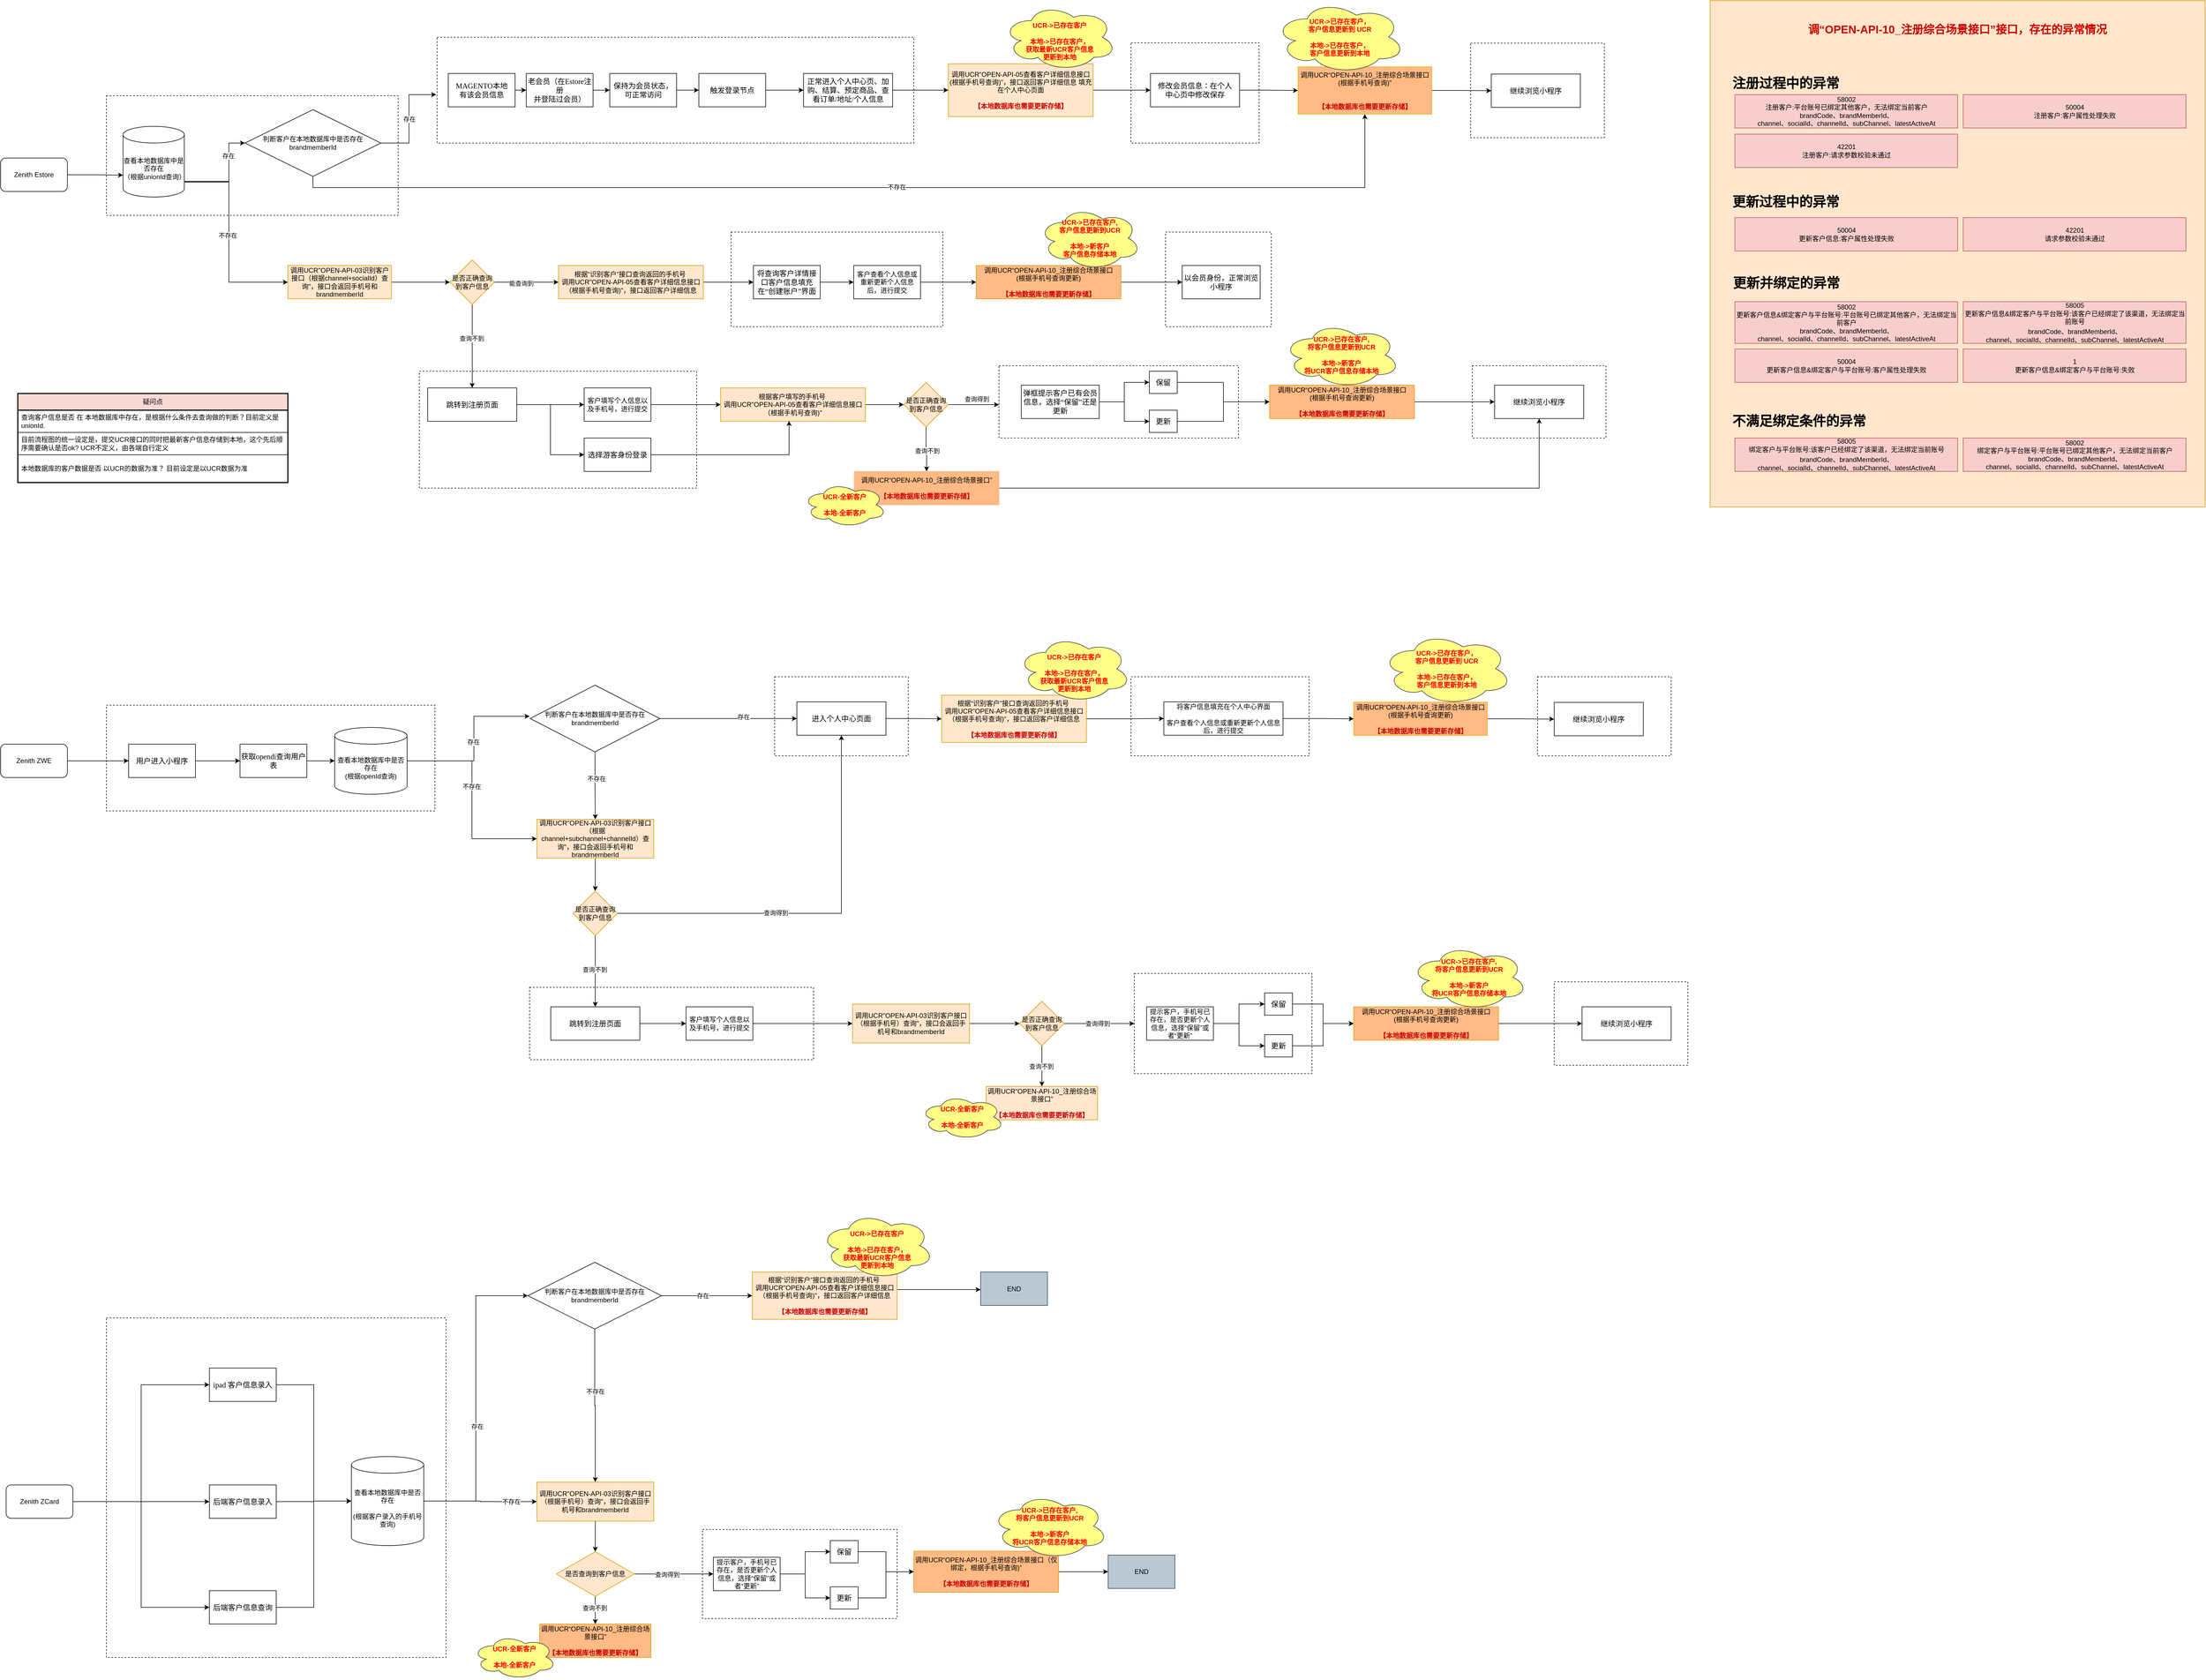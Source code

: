 <mxfile version="24.7.10">
  <diagram name="第 1 页" id="hqh7gR30OE5MKf-IJ9V2">
    <mxGraphModel dx="4148" dy="2196" grid="1" gridSize="10" guides="1" tooltips="1" connect="1" arrows="1" fold="1" page="1" pageScale="1" pageWidth="827" pageHeight="1169" math="0" shadow="0">
      <root>
        <mxCell id="0" />
        <mxCell id="1" parent="0" />
        <mxCell id="7erQzGw_RjSB4sMLvAjV-33" value="" style="rounded=0;whiteSpace=wrap;html=1;fillColor=#ffe6cc;strokeColor=#d79b00;" vertex="1" parent="1">
          <mxGeometry x="3080" y="94" width="889" height="910" as="geometry" />
        </mxCell>
        <mxCell id="8Ivr_NgXvTZtsLet6FPW-158" value="" style="rounded=0;whiteSpace=wrap;html=1;dashed=1;" parent="1" vertex="1">
          <mxGeometry x="200" y="265" width="524" height="215" as="geometry" />
        </mxCell>
        <mxCell id="8Ivr_NgXvTZtsLet6FPW-269" value="" style="rounded=0;whiteSpace=wrap;html=1;dashed=1;" parent="1" vertex="1">
          <mxGeometry x="1270.5" y="2841" width="349.5" height="160" as="geometry" />
        </mxCell>
        <mxCell id="8Ivr_NgXvTZtsLet6FPW-238" value="" style="rounded=0;whiteSpace=wrap;html=1;dashed=1;" parent="1" vertex="1">
          <mxGeometry x="200" y="2461" width="610" height="610" as="geometry" />
        </mxCell>
        <mxCell id="8Ivr_NgXvTZtsLet6FPW-232" value="" style="rounded=0;whiteSpace=wrap;html=1;dashed=1;" parent="1" vertex="1">
          <mxGeometry x="2770" y="1309" width="240" height="142" as="geometry" />
        </mxCell>
        <mxCell id="8Ivr_NgXvTZtsLet6FPW-229" value="" style="rounded=0;whiteSpace=wrap;html=1;dashed=1;" parent="1" vertex="1">
          <mxGeometry x="2040" y="1309" width="320" height="142" as="geometry" />
        </mxCell>
        <mxCell id="8Ivr_NgXvTZtsLet6FPW-222" value="" style="rounded=0;whiteSpace=wrap;html=1;dashed=1;" parent="1" vertex="1">
          <mxGeometry x="1400" y="1309" width="240" height="142" as="geometry" />
        </mxCell>
        <mxCell id="8Ivr_NgXvTZtsLet6FPW-214" value="" style="rounded=0;whiteSpace=wrap;html=1;dashed=1;" parent="1" vertex="1">
          <mxGeometry x="2800" y="1857" width="240" height="150" as="geometry" />
        </mxCell>
        <mxCell id="8Ivr_NgXvTZtsLet6FPW-154" value="" style="rounded=0;whiteSpace=wrap;html=1;dashed=1;" parent="1" vertex="1">
          <mxGeometry x="960" y="1867" width="510" height="130" as="geometry" />
        </mxCell>
        <mxCell id="8Ivr_NgXvTZtsLet6FPW-119" value="" style="rounded=0;whiteSpace=wrap;html=1;dashed=1;" parent="1" vertex="1">
          <mxGeometry x="200" y="1360" width="590" height="190" as="geometry" />
        </mxCell>
        <mxCell id="8Ivr_NgXvTZtsLet6FPW-107" value="" style="rounded=0;whiteSpace=wrap;html=1;dashed=1;" parent="1" vertex="1">
          <mxGeometry x="2653" y="750" width="240" height="130" as="geometry" />
        </mxCell>
        <mxCell id="8Ivr_NgXvTZtsLet6FPW-74" value="" style="rounded=0;whiteSpace=wrap;html=1;dashed=1;" parent="1" vertex="1">
          <mxGeometry x="762" y="760" width="498" height="210" as="geometry" />
        </mxCell>
        <mxCell id="8Ivr_NgXvTZtsLet6FPW-71" value="" style="rounded=0;whiteSpace=wrap;html=1;dashed=1;" parent="1" vertex="1">
          <mxGeometry x="2102" y="510" width="190" height="170" as="geometry" />
        </mxCell>
        <mxCell id="8Ivr_NgXvTZtsLet6FPW-64" value="" style="rounded=0;whiteSpace=wrap;html=1;dashed=1;" parent="1" vertex="1">
          <mxGeometry x="1322" y="510" width="380" height="170" as="geometry" />
        </mxCell>
        <mxCell id="8Ivr_NgXvTZtsLet6FPW-46" value="" style="rounded=0;whiteSpace=wrap;html=1;dashed=1;" parent="1" vertex="1">
          <mxGeometry x="2650" y="170.5" width="240" height="170" as="geometry" />
        </mxCell>
        <mxCell id="8Ivr_NgXvTZtsLet6FPW-37" value="" style="rounded=0;whiteSpace=wrap;html=1;dashed=1;" parent="1" vertex="1">
          <mxGeometry x="2040" y="170" width="230" height="180" as="geometry" />
        </mxCell>
        <mxCell id="8Ivr_NgXvTZtsLet6FPW-1" value="Zenith Estore" style="rounded=1;whiteSpace=wrap;html=1;" parent="1" vertex="1">
          <mxGeometry x="10" y="377" width="120" height="60" as="geometry" />
        </mxCell>
        <mxCell id="8Ivr_NgXvTZtsLet6FPW-298" style="edgeStyle=orthogonalEdgeStyle;rounded=0;orthogonalLoop=1;jettySize=auto;html=1;exitX=1;exitY=0;exitDx=0;exitDy=52.5;exitPerimeter=0;entryX=0;entryY=0.5;entryDx=0;entryDy=0;" parent="1" source="8Ivr_NgXvTZtsLet6FPW-2" target="8Ivr_NgXvTZtsLet6FPW-6" edge="1">
          <mxGeometry relative="1" as="geometry">
            <Array as="points">
              <mxPoint x="420" y="419" />
              <mxPoint x="420" y="600" />
            </Array>
          </mxGeometry>
        </mxCell>
        <mxCell id="8Ivr_NgXvTZtsLet6FPW-299" value="不存在" style="edgeLabel;html=1;align=center;verticalAlign=middle;resizable=0;points=[];" parent="8Ivr_NgXvTZtsLet6FPW-298" vertex="1" connectable="0">
          <mxGeometry x="0.081" y="-2" relative="1" as="geometry">
            <mxPoint as="offset" />
          </mxGeometry>
        </mxCell>
        <mxCell id="8Ivr_NgXvTZtsLet6FPW-302" style="edgeStyle=orthogonalEdgeStyle;rounded=0;orthogonalLoop=1;jettySize=auto;html=1;exitX=1;exitY=0;exitDx=0;exitDy=52.5;exitPerimeter=0;entryX=0;entryY=0.5;entryDx=0;entryDy=0;" parent="1" source="8Ivr_NgXvTZtsLet6FPW-2" target="8Ivr_NgXvTZtsLet6FPW-14" edge="1">
          <mxGeometry relative="1" as="geometry">
            <Array as="points">
              <mxPoint x="420" y="420" />
              <mxPoint x="420" y="350" />
            </Array>
          </mxGeometry>
        </mxCell>
        <mxCell id="8Ivr_NgXvTZtsLet6FPW-303" value="存在" style="edgeLabel;html=1;align=center;verticalAlign=middle;resizable=0;points=[];" parent="8Ivr_NgXvTZtsLet6FPW-302" vertex="1" connectable="0">
          <mxGeometry x="0.539" y="1" relative="1" as="geometry">
            <mxPoint as="offset" />
          </mxGeometry>
        </mxCell>
        <mxCell id="8Ivr_NgXvTZtsLet6FPW-2" value="查看本地数据库中是否存在&lt;div&gt;（根据unionId查询）&lt;/div&gt;" style="shape=cylinder3;whiteSpace=wrap;html=1;boundedLbl=1;backgroundOutline=1;size=15;" parent="1" vertex="1">
          <mxGeometry x="230" y="320" width="110" height="127" as="geometry" />
        </mxCell>
        <mxCell id="8Ivr_NgXvTZtsLet6FPW-310" style="edgeStyle=orthogonalEdgeStyle;rounded=0;orthogonalLoop=1;jettySize=auto;html=1;exitX=1;exitY=0.5;exitDx=0;exitDy=0;entryX=0;entryY=0.5;entryDx=0;entryDy=0;" parent="1" source="8Ivr_NgXvTZtsLet6FPW-6" target="8Ivr_NgXvTZtsLet6FPW-53" edge="1">
          <mxGeometry relative="1" as="geometry" />
        </mxCell>
        <mxCell id="8Ivr_NgXvTZtsLet6FPW-6" value="调用UCR&quot;OPEN-API-03识别客户接口（根据channel+socialId）查询&quot;，接口会返回手机号和brandmemberId" style="rounded=0;whiteSpace=wrap;html=1;fillColor=#ffe6cc;strokeColor=#d79b00;" parent="1" vertex="1">
          <mxGeometry x="526" y="570" width="186" height="60" as="geometry" />
        </mxCell>
        <mxCell id="8Ivr_NgXvTZtsLet6FPW-50" style="edgeStyle=orthogonalEdgeStyle;rounded=0;orthogonalLoop=1;jettySize=auto;html=1;exitX=0.5;exitY=1;exitDx=0;exitDy=0;entryX=0.5;entryY=1;entryDx=0;entryDy=0;" parent="1" source="8Ivr_NgXvTZtsLet6FPW-14" target="8Ivr_NgXvTZtsLet6FPW-44" edge="1">
          <mxGeometry relative="1" as="geometry">
            <mxPoint x="790" y="490" as="targetPoint" />
          </mxGeometry>
        </mxCell>
        <mxCell id="8Ivr_NgXvTZtsLet6FPW-331" value="不存在" style="edgeLabel;html=1;align=center;verticalAlign=middle;resizable=0;points=[];" parent="8Ivr_NgXvTZtsLet6FPW-50" vertex="1" connectable="0">
          <mxGeometry x="0.046" y="1" relative="1" as="geometry">
            <mxPoint as="offset" />
          </mxGeometry>
        </mxCell>
        <mxCell id="8Ivr_NgXvTZtsLet6FPW-14" value="判断客户在本地数据库中是否存在&lt;div&gt;brandmemberId&lt;/div&gt;" style="rhombus;whiteSpace=wrap;html=1;" parent="1" vertex="1">
          <mxGeometry x="449" y="290" width="244" height="120" as="geometry" />
        </mxCell>
        <mxCell id="8Ivr_NgXvTZtsLet6FPW-313" style="edgeStyle=orthogonalEdgeStyle;rounded=0;orthogonalLoop=1;jettySize=auto;html=1;exitX=1;exitY=0.5;exitDx=0;exitDy=0;entryX=0;entryY=0.5;entryDx=0;entryDy=0;" parent="1" source="8Ivr_NgXvTZtsLet6FPW-15" target="8Ivr_NgXvTZtsLet6FPW-42" edge="1">
          <mxGeometry relative="1" as="geometry" />
        </mxCell>
        <mxCell id="8Ivr_NgXvTZtsLet6FPW-15" value="调用UCR“OPEN-API-05查看客户详细信息接口(根据手机号查询)”，接口返回客户详细信息 填充在个人中心页面&lt;div&gt;&lt;br&gt;&lt;/div&gt;&lt;div&gt;&lt;font color=&quot;#cc0000&quot;&gt;&lt;b&gt;【本地数据库也需要更新存储】&lt;/b&gt;&lt;/font&gt;&lt;/div&gt;" style="rounded=0;whiteSpace=wrap;html=1;fillColor=#ffe6cc;strokeColor=#d79b00;" parent="1" vertex="1">
          <mxGeometry x="1712" y="207.5" width="260" height="95" as="geometry" />
        </mxCell>
        <mxCell id="8Ivr_NgXvTZtsLet6FPW-26" value="" style="rounded=0;whiteSpace=wrap;html=1;dashed=1;" parent="1" vertex="1">
          <mxGeometry x="794" y="160" width="856" height="190" as="geometry" />
        </mxCell>
        <mxCell id="8Ivr_NgXvTZtsLet6FPW-27" style="edgeStyle=orthogonalEdgeStyle;rounded=0;orthogonalLoop=1;jettySize=auto;html=1;exitX=1;exitY=0.5;exitDx=0;exitDy=0;entryX=-0.002;entryY=0.542;entryDx=0;entryDy=0;entryPerimeter=0;" parent="1" source="8Ivr_NgXvTZtsLet6FPW-14" target="8Ivr_NgXvTZtsLet6FPW-26" edge="1">
          <mxGeometry relative="1" as="geometry" />
        </mxCell>
        <mxCell id="8Ivr_NgXvTZtsLet6FPW-28" value="存在" style="edgeLabel;html=1;align=center;verticalAlign=middle;resizable=0;points=[];" parent="8Ivr_NgXvTZtsLet6FPW-27" vertex="1" connectable="0">
          <mxGeometry x="0.011" relative="1" as="geometry">
            <mxPoint as="offset" />
          </mxGeometry>
        </mxCell>
        <mxCell id="8Ivr_NgXvTZtsLet6FPW-31" value="" style="edgeStyle=orthogonalEdgeStyle;rounded=0;orthogonalLoop=1;jettySize=auto;html=1;" parent="1" source="8Ivr_NgXvTZtsLet6FPW-29" target="8Ivr_NgXvTZtsLet6FPW-30" edge="1">
          <mxGeometry relative="1" as="geometry" />
        </mxCell>
        <mxCell id="8Ivr_NgXvTZtsLet6FPW-29" value="&lt;div&gt;&lt;span style=&quot;font-family: PingFangSC-Regular; font-size: 10pt;&quot;&gt;MAGENTO本地&lt;br/&gt;&lt;/span&gt;&lt;/div&gt;&lt;div&gt;&lt;span style=&quot;font-family: PingFangSC-Regular; font-size: 10pt;&quot;&gt;有该会员信息&lt;/span&gt;&lt;/div&gt;" style="rounded=0;whiteSpace=wrap;html=1;" parent="1" vertex="1">
          <mxGeometry x="814" y="225" width="120" height="60" as="geometry" />
        </mxCell>
        <mxCell id="8Ivr_NgXvTZtsLet6FPW-33" value="" style="edgeStyle=orthogonalEdgeStyle;rounded=0;orthogonalLoop=1;jettySize=auto;html=1;" parent="1" source="8Ivr_NgXvTZtsLet6FPW-30" target="8Ivr_NgXvTZtsLet6FPW-32" edge="1">
          <mxGeometry relative="1" as="geometry" />
        </mxCell>
        <mxCell id="8Ivr_NgXvTZtsLet6FPW-30" value="&lt;div&gt;&lt;span style=&quot;font-family: PingFangSC-Regular; font-size: 10pt;&quot;&gt;⽼会员（在Estore注册&lt;br/&gt;&lt;/span&gt;&lt;/div&gt;&lt;div&gt;&lt;span style=&quot;font-family: PingFangSC-Regular; font-size: 10pt;&quot;&gt;并登陆过会员）&lt;/span&gt;&lt;/div&gt;" style="whiteSpace=wrap;html=1;rounded=0;" parent="1" vertex="1">
          <mxGeometry x="954" y="225" width="120" height="60" as="geometry" />
        </mxCell>
        <mxCell id="8Ivr_NgXvTZtsLet6FPW-35" value="" style="edgeStyle=orthogonalEdgeStyle;rounded=0;orthogonalLoop=1;jettySize=auto;html=1;" parent="1" source="8Ivr_NgXvTZtsLet6FPW-32" target="8Ivr_NgXvTZtsLet6FPW-34" edge="1">
          <mxGeometry relative="1" as="geometry" />
        </mxCell>
        <mxCell id="8Ivr_NgXvTZtsLet6FPW-32" value="&lt;div&gt;&lt;span style=&quot;font-family: PingFangSC-Regular; font-size: 10pt;&quot;&gt;保持为会员状态，&lt;br/&gt;&lt;/span&gt;&lt;/div&gt;&lt;div&gt;&lt;span style=&quot;font-family: PingFangSC-Regular; font-size: 10pt;&quot;&gt;可正常访问&lt;/span&gt;&lt;/div&gt;" style="whiteSpace=wrap;html=1;rounded=0;" parent="1" vertex="1">
          <mxGeometry x="1104" y="225" width="120" height="60" as="geometry" />
        </mxCell>
        <mxCell id="8Ivr_NgXvTZtsLet6FPW-311" style="edgeStyle=orthogonalEdgeStyle;rounded=0;orthogonalLoop=1;jettySize=auto;html=1;exitX=1;exitY=0.5;exitDx=0;exitDy=0;entryX=0;entryY=0.5;entryDx=0;entryDy=0;" parent="1" source="8Ivr_NgXvTZtsLet6FPW-34" target="8Ivr_NgXvTZtsLet6FPW-39" edge="1">
          <mxGeometry relative="1" as="geometry" />
        </mxCell>
        <mxCell id="8Ivr_NgXvTZtsLet6FPW-34" value="&lt;br&gt;&lt;div&gt;&lt;span style=&quot;mso-spacerun:&#39;yes&#39;;font-family:PingFangSC-Regular;color:rgb(0,0,0);font-size:10.0pt;mso-font-kerning:0.0pt;&quot;&gt;&lt;font face=&quot;PingFangSC-Regular&quot;&gt;触发登录节点&lt;/font&gt;&lt;/span&gt;&lt;/div&gt;&lt;div&gt;&lt;br&gt;&lt;/div&gt;" style="whiteSpace=wrap;html=1;rounded=0;" parent="1" vertex="1">
          <mxGeometry x="1264" y="225" width="120" height="60" as="geometry" />
        </mxCell>
        <mxCell id="8Ivr_NgXvTZtsLet6FPW-312" style="edgeStyle=orthogonalEdgeStyle;rounded=0;orthogonalLoop=1;jettySize=auto;html=1;exitX=1;exitY=0.5;exitDx=0;exitDy=0;entryX=0;entryY=0.5;entryDx=0;entryDy=0;" parent="1" source="8Ivr_NgXvTZtsLet6FPW-39" target="8Ivr_NgXvTZtsLet6FPW-15" edge="1">
          <mxGeometry relative="1" as="geometry" />
        </mxCell>
        <mxCell id="8Ivr_NgXvTZtsLet6FPW-39" value="&lt;div&gt;&lt;span style=&quot;font-family: PingFangSC-Regular; font-size: 10pt;&quot;&gt;正常进⼊&lt;/span&gt;&lt;span style=&quot;font-family: PingFangSC-Regular; font-size: 10pt;&quot;&gt;个⼈中⼼⻚&lt;/span&gt;&lt;span style=&quot;font-family: PingFangSC-Regular; font-size: 10pt;&quot;&gt;、&lt;/span&gt;&lt;span style=&quot;font-family: PingFangSC-Regular; font-size: 10pt;&quot;&gt;加&lt;/span&gt;&lt;/div&gt;&lt;div&gt;&lt;span style=&quot;font-family: PingFangSC-Regular; font-size: 10pt;&quot;&gt;购&lt;/span&gt;&lt;span style=&quot;font-family: PingFangSC-Regular; font-size: 10pt;&quot;&gt;、&lt;/span&gt;&lt;span style=&quot;font-family: PingFangSC-Regular; font-size: 10pt;&quot;&gt;结算&lt;/span&gt;&lt;span style=&quot;font-family: PingFangSC-Regular; font-size: 10pt;&quot;&gt;、&lt;/span&gt;&lt;span style=&quot;font-family: PingFangSC-Regular; font-size: 10pt;&quot;&gt;预定商品&lt;/span&gt;&lt;span style=&quot;font-family: PingFangSC-Regular; font-size: 10pt;&quot;&gt;、&lt;/span&gt;&lt;span style=&quot;font-family: PingFangSC-Regular; font-size: 10pt;&quot;&gt;查&lt;br/&gt;&lt;/span&gt;&lt;/div&gt;&lt;div&gt;&lt;span style=&quot;font-family: PingFangSC-Regular; font-size: 10pt;&quot;&gt;看订单/地址/个⼈信息&lt;/span&gt;&lt;/div&gt;" style="whiteSpace=wrap;html=1;rounded=0;" parent="1" vertex="1">
          <mxGeometry x="1452" y="225" width="160" height="60" as="geometry" />
        </mxCell>
        <mxCell id="8Ivr_NgXvTZtsLet6FPW-315" style="edgeStyle=orthogonalEdgeStyle;rounded=0;orthogonalLoop=1;jettySize=auto;html=1;exitX=1;exitY=0.5;exitDx=0;exitDy=0;entryX=0;entryY=0.5;entryDx=0;entryDy=0;" parent="1" source="8Ivr_NgXvTZtsLet6FPW-42" target="8Ivr_NgXvTZtsLet6FPW-44" edge="1">
          <mxGeometry relative="1" as="geometry" />
        </mxCell>
        <mxCell id="8Ivr_NgXvTZtsLet6FPW-42" value="&lt;div&gt;&lt;span style=&quot;font-family: PingFangSC-Regular; font-size: 10pt;&quot;&gt;修改会员信息：在个⼈&lt;br/&gt;&lt;/span&gt;&lt;/div&gt;&lt;div&gt;&lt;span style=&quot;font-family: PingFangSC-Regular; font-size: 10pt;&quot;&gt;中⼼⻚中修改保存&lt;/span&gt;&lt;/div&gt;" style="whiteSpace=wrap;html=1;rounded=0;" parent="1" vertex="1">
          <mxGeometry x="2075" y="225" width="160" height="60" as="geometry" />
        </mxCell>
        <mxCell id="8Ivr_NgXvTZtsLet6FPW-49" style="edgeStyle=orthogonalEdgeStyle;rounded=0;orthogonalLoop=1;jettySize=auto;html=1;exitX=1;exitY=0.5;exitDx=0;exitDy=0;entryX=0;entryY=0.5;entryDx=0;entryDy=0;" parent="1" source="8Ivr_NgXvTZtsLet6FPW-44" target="8Ivr_NgXvTZtsLet6FPW-47" edge="1">
          <mxGeometry relative="1" as="geometry" />
        </mxCell>
        <mxCell id="8Ivr_NgXvTZtsLet6FPW-44" value="调用UCR“OPEN-API-10_注册综合场景接口(根据手机号查询)”&lt;div&gt;&lt;br&gt;&lt;/div&gt;&lt;div&gt;&lt;br&gt;&lt;/div&gt;&lt;div&gt;&lt;font color=&quot;#cc0000&quot;&gt;&lt;b&gt;【本地数据库也需要更新存储&lt;span style=&quot;background-color: initial;&quot;&gt;】&lt;/span&gt;&lt;/b&gt;&lt;/font&gt;&lt;/div&gt;" style="rounded=0;whiteSpace=wrap;html=1;fillColor=#FFBA85;strokeColor=#f1af09;" parent="1" vertex="1">
          <mxGeometry x="2340" y="213" width="240" height="85" as="geometry" />
        </mxCell>
        <mxCell id="8Ivr_NgXvTZtsLet6FPW-47" value="&lt;div&gt;&lt;span style=&quot;font-family: PingFangSC-Regular; font-size: 10pt;&quot;&gt;继续浏览⼩程序&lt;/span&gt;&lt;/div&gt;" style="whiteSpace=wrap;html=1;rounded=0;" parent="1" vertex="1">
          <mxGeometry x="2687" y="226" width="160" height="60" as="geometry" />
        </mxCell>
        <mxCell id="8Ivr_NgXvTZtsLet6FPW-56" value="" style="edgeStyle=orthogonalEdgeStyle;rounded=0;orthogonalLoop=1;jettySize=auto;html=1;entryX=0.5;entryY=0;entryDx=0;entryDy=0;" parent="1" source="8Ivr_NgXvTZtsLet6FPW-53" target="8Ivr_NgXvTZtsLet6FPW-75" edge="1">
          <mxGeometry relative="1" as="geometry">
            <mxPoint x="857" y="750" as="targetPoint" />
          </mxGeometry>
        </mxCell>
        <mxCell id="8Ivr_NgXvTZtsLet6FPW-60" value="查询不到" style="edgeLabel;html=1;align=center;verticalAlign=middle;resizable=0;points=[];" parent="8Ivr_NgXvTZtsLet6FPW-56" vertex="1" connectable="0">
          <mxGeometry x="-0.185" y="-1" relative="1" as="geometry">
            <mxPoint as="offset" />
          </mxGeometry>
        </mxCell>
        <mxCell id="8Ivr_NgXvTZtsLet6FPW-61" style="edgeStyle=orthogonalEdgeStyle;rounded=0;orthogonalLoop=1;jettySize=auto;html=1;exitX=1;exitY=0.5;exitDx=0;exitDy=0;entryX=0;entryY=0.5;entryDx=0;entryDy=0;" parent="1" source="8Ivr_NgXvTZtsLet6FPW-53" edge="1">
          <mxGeometry relative="1" as="geometry">
            <mxPoint x="1012" y="600" as="targetPoint" />
          </mxGeometry>
        </mxCell>
        <mxCell id="8Ivr_NgXvTZtsLet6FPW-62" value="能查询到" style="edgeLabel;html=1;align=center;verticalAlign=middle;resizable=0;points=[];" parent="8Ivr_NgXvTZtsLet6FPW-61" vertex="1" connectable="0">
          <mxGeometry x="-0.168" y="-2" relative="1" as="geometry">
            <mxPoint as="offset" />
          </mxGeometry>
        </mxCell>
        <mxCell id="8Ivr_NgXvTZtsLet6FPW-53" value="是否正确查询到客户信息" style="rhombus;whiteSpace=wrap;html=1;fillColor=#ffe6cc;strokeColor=#d79b00;rounded=0;" parent="1" vertex="1">
          <mxGeometry x="817" y="560" width="80" height="80" as="geometry" />
        </mxCell>
        <mxCell id="8Ivr_NgXvTZtsLet6FPW-68" style="edgeStyle=orthogonalEdgeStyle;rounded=0;orthogonalLoop=1;jettySize=auto;html=1;exitX=1;exitY=0.5;exitDx=0;exitDy=0;entryX=0;entryY=0.5;entryDx=0;entryDy=0;" parent="1" source="8Ivr_NgXvTZtsLet6FPW-63" target="8Ivr_NgXvTZtsLet6FPW-65" edge="1">
          <mxGeometry relative="1" as="geometry" />
        </mxCell>
        <mxCell id="8Ivr_NgXvTZtsLet6FPW-63" value="根据“识别客户”接口查询返回的手机号&amp;nbsp;&lt;br&gt;调用UCR&quot;OPEN-API-05查看客户详细信息接口（根据手机号查询)&quot;，接口返回客户详细信息" style="rounded=0;whiteSpace=wrap;html=1;fillColor=#ffe6cc;strokeColor=#d79b00;" parent="1" vertex="1">
          <mxGeometry x="1012" y="570" width="260" height="60" as="geometry" />
        </mxCell>
        <mxCell id="8Ivr_NgXvTZtsLet6FPW-69" value="" style="edgeStyle=orthogonalEdgeStyle;rounded=0;orthogonalLoop=1;jettySize=auto;html=1;" parent="1" source="8Ivr_NgXvTZtsLet6FPW-65" target="8Ivr_NgXvTZtsLet6FPW-66" edge="1">
          <mxGeometry relative="1" as="geometry" />
        </mxCell>
        <mxCell id="8Ivr_NgXvTZtsLet6FPW-65" value="&lt;font face=&quot;PingFangSC-Regular&quot;&gt;&lt;span style=&quot;font-size: 13.333px;&quot;&gt;将查询客户详情接口客户信息填充在“创建账户”界面&lt;/span&gt;&lt;/font&gt;" style="whiteSpace=wrap;html=1;rounded=0;fontStyle=0" parent="1" vertex="1">
          <mxGeometry x="1362" y="570" width="120" height="60" as="geometry" />
        </mxCell>
        <mxCell id="8Ivr_NgXvTZtsLet6FPW-70" style="edgeStyle=orthogonalEdgeStyle;rounded=0;orthogonalLoop=1;jettySize=auto;html=1;exitX=1;exitY=0.5;exitDx=0;exitDy=0;entryX=0;entryY=0.5;entryDx=0;entryDy=0;" parent="1" source="8Ivr_NgXvTZtsLet6FPW-66" target="8Ivr_NgXvTZtsLet6FPW-67" edge="1">
          <mxGeometry relative="1" as="geometry" />
        </mxCell>
        <mxCell id="8Ivr_NgXvTZtsLet6FPW-66" value="客户查看个人信息或重新更新个人信息后，进行提交" style="whiteSpace=wrap;html=1;rounded=0;" parent="1" vertex="1">
          <mxGeometry x="1542" y="570" width="120" height="60" as="geometry" />
        </mxCell>
        <mxCell id="8Ivr_NgXvTZtsLet6FPW-73" style="edgeStyle=orthogonalEdgeStyle;rounded=0;orthogonalLoop=1;jettySize=auto;html=1;exitX=1;exitY=0.5;exitDx=0;exitDy=0;entryX=0;entryY=0.5;entryDx=0;entryDy=0;" parent="1" source="8Ivr_NgXvTZtsLet6FPW-67" target="8Ivr_NgXvTZtsLet6FPW-72" edge="1">
          <mxGeometry relative="1" as="geometry" />
        </mxCell>
        <mxCell id="8Ivr_NgXvTZtsLet6FPW-67" value="调用UCR“OPEN-API-10_注册综合场景接口&lt;div&gt;(根据手机号查询更新)&lt;div&gt;&lt;br&gt;&lt;b&gt;&lt;font color=&quot;#cc0000&quot;&gt;【本地数据库也需要更新存储】&lt;/font&gt;&lt;/b&gt;&lt;/div&gt;&lt;/div&gt;" style="rounded=0;whiteSpace=wrap;html=1;fillColor=#FFBA85;strokeColor=#d79b00;" parent="1" vertex="1">
          <mxGeometry x="1762" y="570" width="260" height="60" as="geometry" />
        </mxCell>
        <mxCell id="8Ivr_NgXvTZtsLet6FPW-72" value="&lt;div&gt;&lt;span style=&quot;font-family: PingFangSC-Regular; font-size: 10pt;&quot;&gt;以会员身份，正常浏览&lt;br/&gt;&lt;/span&gt;&lt;/div&gt;&lt;div&gt;&lt;span style=&quot;font-family: PingFangSC-Regular; font-size: 10pt;&quot;&gt;⼩程序&lt;/span&gt;&lt;/div&gt;" style="whiteSpace=wrap;html=1;rounded=0;" parent="1" vertex="1">
          <mxGeometry x="2132" y="570" width="140" height="60" as="geometry" />
        </mxCell>
        <mxCell id="8Ivr_NgXvTZtsLet6FPW-78" value="" style="edgeStyle=orthogonalEdgeStyle;rounded=0;orthogonalLoop=1;jettySize=auto;html=1;" parent="1" source="8Ivr_NgXvTZtsLet6FPW-75" target="8Ivr_NgXvTZtsLet6FPW-77" edge="1">
          <mxGeometry relative="1" as="geometry" />
        </mxCell>
        <mxCell id="7erQzGw_RjSB4sMLvAjV-47" style="edgeStyle=orthogonalEdgeStyle;rounded=0;orthogonalLoop=1;jettySize=auto;html=1;exitX=1;exitY=0.5;exitDx=0;exitDy=0;entryX=0;entryY=0.5;entryDx=0;entryDy=0;" edge="1" parent="1" source="8Ivr_NgXvTZtsLet6FPW-75" target="7erQzGw_RjSB4sMLvAjV-46">
          <mxGeometry relative="1" as="geometry" />
        </mxCell>
        <mxCell id="8Ivr_NgXvTZtsLet6FPW-75" value="&lt;font face=&quot;PingFangSC-Regular&quot;&gt;&lt;span style=&quot;font-size: 13.333px;&quot;&gt;跳转到注册页面&lt;/span&gt;&lt;/font&gt;" style="whiteSpace=wrap;html=1;rounded=0;" parent="1" vertex="1">
          <mxGeometry x="777" y="790" width="160" height="60" as="geometry" />
        </mxCell>
        <mxCell id="8Ivr_NgXvTZtsLet6FPW-84" style="edgeStyle=orthogonalEdgeStyle;rounded=0;orthogonalLoop=1;jettySize=auto;html=1;exitX=1;exitY=0.5;exitDx=0;exitDy=0;entryX=0;entryY=0.5;entryDx=0;entryDy=0;" parent="1" source="8Ivr_NgXvTZtsLet6FPW-77" target="8Ivr_NgXvTZtsLet6FPW-83" edge="1">
          <mxGeometry relative="1" as="geometry" />
        </mxCell>
        <mxCell id="8Ivr_NgXvTZtsLet6FPW-77" value="客户填写个人信息以及手机号，进行提交" style="whiteSpace=wrap;html=1;rounded=0;" parent="1" vertex="1">
          <mxGeometry x="1058" y="790" width="120" height="60" as="geometry" />
        </mxCell>
        <mxCell id="8Ivr_NgXvTZtsLet6FPW-87" style="edgeStyle=orthogonalEdgeStyle;rounded=0;orthogonalLoop=1;jettySize=auto;html=1;exitX=1;exitY=0.5;exitDx=0;exitDy=0;entryX=0;entryY=0.5;entryDx=0;entryDy=0;" parent="1" source="8Ivr_NgXvTZtsLet6FPW-83" target="8Ivr_NgXvTZtsLet6FPW-86" edge="1">
          <mxGeometry relative="1" as="geometry" />
        </mxCell>
        <mxCell id="8Ivr_NgXvTZtsLet6FPW-83" value="根据客户填写的手机号&amp;nbsp;&lt;br&gt;调用UCR&quot;OPEN-API-05查看客户详细信息接口（根据手机号查询)&quot;" style="rounded=0;whiteSpace=wrap;html=1;fillColor=#ffe6cc;strokeColor=#d79b00;" parent="1" vertex="1">
          <mxGeometry x="1303" y="790" width="260" height="60" as="geometry" />
        </mxCell>
        <mxCell id="8Ivr_NgXvTZtsLet6FPW-89" style="edgeStyle=orthogonalEdgeStyle;rounded=0;orthogonalLoop=1;jettySize=auto;html=1;exitX=0.5;exitY=1;exitDx=0;exitDy=0;entryX=0.5;entryY=0;entryDx=0;entryDy=0;" parent="1" source="8Ivr_NgXvTZtsLet6FPW-86" target="8Ivr_NgXvTZtsLet6FPW-88" edge="1">
          <mxGeometry relative="1" as="geometry" />
        </mxCell>
        <mxCell id="8Ivr_NgXvTZtsLet6FPW-90" value="查询不到" style="edgeLabel;html=1;align=center;verticalAlign=middle;resizable=0;points=[];" parent="8Ivr_NgXvTZtsLet6FPW-89" vertex="1" connectable="0">
          <mxGeometry x="0.075" y="1" relative="1" as="geometry">
            <mxPoint as="offset" />
          </mxGeometry>
        </mxCell>
        <mxCell id="8Ivr_NgXvTZtsLet6FPW-91" style="edgeStyle=orthogonalEdgeStyle;rounded=0;orthogonalLoop=1;jettySize=auto;html=1;exitX=1;exitY=0.5;exitDx=0;exitDy=0;" parent="1" source="8Ivr_NgXvTZtsLet6FPW-86" edge="1">
          <mxGeometry relative="1" as="geometry">
            <mxPoint x="1803" y="820" as="targetPoint" />
          </mxGeometry>
        </mxCell>
        <mxCell id="8Ivr_NgXvTZtsLet6FPW-201" value="查询得到" style="edgeLabel;html=1;align=center;verticalAlign=middle;resizable=0;points=[];" parent="8Ivr_NgXvTZtsLet6FPW-91" vertex="1" connectable="0">
          <mxGeometry x="-0.21" y="2" relative="1" as="geometry">
            <mxPoint x="15" y="-8" as="offset" />
          </mxGeometry>
        </mxCell>
        <mxCell id="8Ivr_NgXvTZtsLet6FPW-86" value="是否正确查询到客户信息" style="rhombus;whiteSpace=wrap;html=1;fillColor=#ffe6cc;strokeColor=#d79b00;rounded=0;" parent="1" vertex="1">
          <mxGeometry x="1632" y="780" width="80" height="80" as="geometry" />
        </mxCell>
        <mxCell id="8Ivr_NgXvTZtsLet6FPW-115" style="edgeStyle=orthogonalEdgeStyle;rounded=0;orthogonalLoop=1;jettySize=auto;html=1;exitX=1;exitY=0.5;exitDx=0;exitDy=0;entryX=0.5;entryY=1;entryDx=0;entryDy=0;" parent="1" source="8Ivr_NgXvTZtsLet6FPW-88" target="8Ivr_NgXvTZtsLet6FPW-108" edge="1">
          <mxGeometry relative="1" as="geometry" />
        </mxCell>
        <mxCell id="8Ivr_NgXvTZtsLet6FPW-88" value="调用UCR“OPEN-API-10_注册综合场景接口”&lt;div&gt;&lt;br&gt;&lt;/div&gt;&lt;div&gt;&lt;b&gt;&lt;font color=&quot;#cc0000&quot;&gt;【本地数据库也需要更新存储】&lt;/font&gt;&lt;/b&gt;&lt;br&gt;&lt;/div&gt;" style="rounded=0;whiteSpace=wrap;html=1;fillColor=#FFBA85;strokeColor=#FFBA85;" parent="1" vertex="1">
          <mxGeometry x="1543" y="940" width="260" height="60" as="geometry" />
        </mxCell>
        <mxCell id="8Ivr_NgXvTZtsLet6FPW-92" value="" style="rounded=0;whiteSpace=wrap;html=1;dashed=1;" parent="1" vertex="1">
          <mxGeometry x="1803" y="750" width="430" height="130" as="geometry" />
        </mxCell>
        <mxCell id="8Ivr_NgXvTZtsLet6FPW-99" style="edgeStyle=orthogonalEdgeStyle;rounded=0;orthogonalLoop=1;jettySize=auto;html=1;exitX=1;exitY=0.5;exitDx=0;exitDy=0;" parent="1" source="8Ivr_NgXvTZtsLet6FPW-94" target="8Ivr_NgXvTZtsLet6FPW-95" edge="1">
          <mxGeometry relative="1" as="geometry" />
        </mxCell>
        <mxCell id="8Ivr_NgXvTZtsLet6FPW-100" style="edgeStyle=orthogonalEdgeStyle;rounded=0;orthogonalLoop=1;jettySize=auto;html=1;exitX=1;exitY=0.5;exitDx=0;exitDy=0;entryX=0;entryY=0.5;entryDx=0;entryDy=0;" parent="1" source="8Ivr_NgXvTZtsLet6FPW-94" target="8Ivr_NgXvTZtsLet6FPW-96" edge="1">
          <mxGeometry relative="1" as="geometry" />
        </mxCell>
        <mxCell id="8Ivr_NgXvTZtsLet6FPW-94" value="&lt;font face=&quot;PingFangSC-Regular&quot;&gt;&lt;span style=&quot;font-size: 13.333px;&quot;&gt;弹框提示客户已有会员信息，选择“保留”还是更新&lt;/span&gt;&lt;/font&gt;" style="whiteSpace=wrap;html=1;rounded=0;" parent="1" vertex="1">
          <mxGeometry x="1843" y="785" width="140" height="60" as="geometry" />
        </mxCell>
        <mxCell id="8Ivr_NgXvTZtsLet6FPW-106" style="edgeStyle=orthogonalEdgeStyle;rounded=0;orthogonalLoop=1;jettySize=auto;html=1;exitX=1;exitY=0.5;exitDx=0;exitDy=0;entryX=0;entryY=0.5;entryDx=0;entryDy=0;" parent="1" source="8Ivr_NgXvTZtsLet6FPW-95" target="8Ivr_NgXvTZtsLet6FPW-103" edge="1">
          <mxGeometry relative="1" as="geometry" />
        </mxCell>
        <mxCell id="8Ivr_NgXvTZtsLet6FPW-95" value="&lt;font face=&quot;PingFangSC-Regular&quot;&gt;&lt;span style=&quot;font-size: 13.333px;&quot;&gt;保留&lt;/span&gt;&lt;/font&gt;" style="whiteSpace=wrap;html=1;rounded=0;" parent="1" vertex="1">
          <mxGeometry x="2073" y="760" width="50" height="40" as="geometry" />
        </mxCell>
        <mxCell id="8Ivr_NgXvTZtsLet6FPW-105" style="edgeStyle=orthogonalEdgeStyle;rounded=0;orthogonalLoop=1;jettySize=auto;html=1;exitX=1;exitY=0.5;exitDx=0;exitDy=0;entryX=0;entryY=0.5;entryDx=0;entryDy=0;" parent="1" source="8Ivr_NgXvTZtsLet6FPW-96" target="8Ivr_NgXvTZtsLet6FPW-103" edge="1">
          <mxGeometry relative="1" as="geometry">
            <mxPoint x="2273" y="850" as="targetPoint" />
          </mxGeometry>
        </mxCell>
        <mxCell id="8Ivr_NgXvTZtsLet6FPW-96" value="&lt;font face=&quot;PingFangSC-Regular&quot;&gt;&lt;span style=&quot;font-size: 13.333px;&quot;&gt;更新&lt;/span&gt;&lt;/font&gt;" style="whiteSpace=wrap;html=1;rounded=0;" parent="1" vertex="1">
          <mxGeometry x="2073" y="830" width="50" height="40" as="geometry" />
        </mxCell>
        <mxCell id="8Ivr_NgXvTZtsLet6FPW-219" style="edgeStyle=orthogonalEdgeStyle;rounded=0;orthogonalLoop=1;jettySize=auto;html=1;exitX=1;exitY=0.5;exitDx=0;exitDy=0;entryX=0;entryY=0.5;entryDx=0;entryDy=0;" parent="1" source="8Ivr_NgXvTZtsLet6FPW-103" target="8Ivr_NgXvTZtsLet6FPW-108" edge="1">
          <mxGeometry relative="1" as="geometry" />
        </mxCell>
        <mxCell id="8Ivr_NgXvTZtsLet6FPW-103" value="&lt;div&gt;调用UCR“OPEN-API-10_注册综合场景接口&lt;div&gt;(根据手机号查询更新)&lt;div&gt;&lt;br&gt;&lt;b&gt;&lt;font color=&quot;#cc0000&quot;&gt;【本地数据库也需要更新存储】&lt;/font&gt;&lt;/b&gt;&lt;/div&gt;&lt;/div&gt;&lt;/div&gt;" style="rounded=0;whiteSpace=wrap;html=1;fillColor=#FFBA85;strokeColor=#d79b00;" parent="1" vertex="1">
          <mxGeometry x="2289" y="785" width="260" height="60" as="geometry" />
        </mxCell>
        <mxCell id="8Ivr_NgXvTZtsLet6FPW-108" value="&lt;div&gt;&lt;span style=&quot;font-family: PingFangSC-Regular; font-size: 10pt;&quot;&gt;继续浏览⼩程序&lt;/span&gt;&lt;/div&gt;" style="whiteSpace=wrap;html=1;rounded=0;" parent="1" vertex="1">
          <mxGeometry x="2693" y="785" width="160" height="60" as="geometry" />
        </mxCell>
        <mxCell id="8Ivr_NgXvTZtsLet6FPW-124" style="edgeStyle=orthogonalEdgeStyle;rounded=0;orthogonalLoop=1;jettySize=auto;html=1;exitX=1;exitY=0.5;exitDx=0;exitDy=0;entryX=0;entryY=0.5;entryDx=0;entryDy=0;" parent="1" source="8Ivr_NgXvTZtsLet6FPW-118" target="8Ivr_NgXvTZtsLet6FPW-121" edge="1">
          <mxGeometry relative="1" as="geometry" />
        </mxCell>
        <mxCell id="8Ivr_NgXvTZtsLet6FPW-118" value="Zenith ZWE" style="rounded=1;whiteSpace=wrap;html=1;" parent="1" vertex="1">
          <mxGeometry x="10" y="1430" width="120" height="60" as="geometry" />
        </mxCell>
        <mxCell id="8Ivr_NgXvTZtsLet6FPW-163" style="edgeStyle=orthogonalEdgeStyle;rounded=0;orthogonalLoop=1;jettySize=auto;html=1;exitX=1;exitY=0.5;exitDx=0;exitDy=0;exitPerimeter=0;" parent="1" edge="1">
          <mxGeometry relative="1" as="geometry">
            <Array as="points">
              <mxPoint x="860" y="1460" />
              <mxPoint x="860" y="1380" />
            </Array>
            <mxPoint x="733" y="1460.0" as="sourcePoint" />
            <mxPoint x="960" y="1380" as="targetPoint" />
          </mxGeometry>
        </mxCell>
        <mxCell id="8Ivr_NgXvTZtsLet6FPW-165" value="存在" style="edgeLabel;html=1;align=center;verticalAlign=middle;resizable=0;points=[];" parent="8Ivr_NgXvTZtsLet6FPW-163" vertex="1" connectable="0">
          <mxGeometry x="0.049" y="1" relative="1" as="geometry">
            <mxPoint as="offset" />
          </mxGeometry>
        </mxCell>
        <mxCell id="8Ivr_NgXvTZtsLet6FPW-164" style="edgeStyle=orthogonalEdgeStyle;rounded=0;orthogonalLoop=1;jettySize=auto;html=1;exitX=1;exitY=0.5;exitDx=0;exitDy=0;exitPerimeter=0;entryX=0;entryY=0.5;entryDx=0;entryDy=0;" parent="1" source="8Ivr_NgXvTZtsLet6FPW-120" target="8Ivr_NgXvTZtsLet6FPW-126" edge="1">
          <mxGeometry relative="1" as="geometry">
            <mxPoint x="716" y="1490" as="sourcePoint" />
            <mxPoint x="960" y="1630" as="targetPoint" />
          </mxGeometry>
        </mxCell>
        <mxCell id="8Ivr_NgXvTZtsLet6FPW-166" value="不存在" style="edgeLabel;html=1;align=center;verticalAlign=middle;resizable=0;points=[];" parent="8Ivr_NgXvTZtsLet6FPW-164" vertex="1" connectable="0">
          <mxGeometry x="-0.13" y="-1" relative="1" as="geometry">
            <mxPoint as="offset" />
          </mxGeometry>
        </mxCell>
        <mxCell id="8Ivr_NgXvTZtsLet6FPW-120" value="查看本地数据库中是否存在&lt;div&gt;(根据openId查询)&lt;/div&gt;" style="shape=cylinder3;whiteSpace=wrap;html=1;boundedLbl=1;backgroundOutline=1;size=15;" parent="1" vertex="1">
          <mxGeometry x="610" y="1400" width="130" height="120" as="geometry" />
        </mxCell>
        <mxCell id="8Ivr_NgXvTZtsLet6FPW-130" style="edgeStyle=orthogonalEdgeStyle;rounded=0;orthogonalLoop=1;jettySize=auto;html=1;exitX=1;exitY=0.5;exitDx=0;exitDy=0;entryX=0;entryY=0.5;entryDx=0;entryDy=0;" parent="1" source="8Ivr_NgXvTZtsLet6FPW-121" target="8Ivr_NgXvTZtsLet6FPW-122" edge="1">
          <mxGeometry relative="1" as="geometry" />
        </mxCell>
        <mxCell id="8Ivr_NgXvTZtsLet6FPW-121" value="&lt;font face=&quot;PingFangSC-Regular&quot;&gt;&lt;span style=&quot;font-size: 13.333px;&quot;&gt;用户进入小程序&lt;/span&gt;&lt;/font&gt;" style="rounded=0;whiteSpace=wrap;html=1;" parent="1" vertex="1">
          <mxGeometry x="240" y="1430" width="120" height="60" as="geometry" />
        </mxCell>
        <mxCell id="8Ivr_NgXvTZtsLet6FPW-162" style="edgeStyle=orthogonalEdgeStyle;rounded=0;orthogonalLoop=1;jettySize=auto;html=1;exitX=1;exitY=0.5;exitDx=0;exitDy=0;" parent="1" source="8Ivr_NgXvTZtsLet6FPW-122" target="8Ivr_NgXvTZtsLet6FPW-120" edge="1">
          <mxGeometry relative="1" as="geometry" />
        </mxCell>
        <mxCell id="8Ivr_NgXvTZtsLet6FPW-122" value="&lt;font face=&quot;PingFangSC-Regular&quot;&gt;&lt;span style=&quot;font-size: 13.333px;&quot;&gt;获取opendi查询用户表&lt;/span&gt;&lt;/font&gt;" style="rounded=0;whiteSpace=wrap;html=1;" parent="1" vertex="1">
          <mxGeometry x="440" y="1430" width="120" height="60" as="geometry" />
        </mxCell>
        <mxCell id="8Ivr_NgXvTZtsLet6FPW-136" style="edgeStyle=orthogonalEdgeStyle;rounded=0;orthogonalLoop=1;jettySize=auto;html=1;exitX=1;exitY=0.5;exitDx=0;exitDy=0;entryX=0;entryY=0.5;entryDx=0;entryDy=0;" parent="1" source="8Ivr_NgXvTZtsLet6FPW-125" target="8Ivr_NgXvTZtsLet6FPW-223" edge="1">
          <mxGeometry relative="1" as="geometry">
            <mxPoint x="1300" y="1380" as="targetPoint" />
          </mxGeometry>
        </mxCell>
        <mxCell id="8Ivr_NgXvTZtsLet6FPW-138" value="存在" style="edgeLabel;html=1;align=center;verticalAlign=middle;resizable=0;points=[];" parent="8Ivr_NgXvTZtsLet6FPW-136" vertex="1" connectable="0">
          <mxGeometry x="0.22" y="3" relative="1" as="geometry">
            <mxPoint as="offset" />
          </mxGeometry>
        </mxCell>
        <mxCell id="8Ivr_NgXvTZtsLet6FPW-137" style="edgeStyle=orthogonalEdgeStyle;rounded=0;orthogonalLoop=1;jettySize=auto;html=1;exitX=0.5;exitY=1;exitDx=0;exitDy=0;entryX=0.5;entryY=0;entryDx=0;entryDy=0;" parent="1" source="8Ivr_NgXvTZtsLet6FPW-125" target="8Ivr_NgXvTZtsLet6FPW-126" edge="1">
          <mxGeometry relative="1" as="geometry" />
        </mxCell>
        <mxCell id="8Ivr_NgXvTZtsLet6FPW-167" value="不存在" style="edgeLabel;html=1;align=center;verticalAlign=middle;resizable=0;points=[];" parent="8Ivr_NgXvTZtsLet6FPW-137" vertex="1" connectable="0">
          <mxGeometry x="-0.211" y="2" relative="1" as="geometry">
            <mxPoint as="offset" />
          </mxGeometry>
        </mxCell>
        <mxCell id="8Ivr_NgXvTZtsLet6FPW-125" value="判断客户在本地数据库中是否存在&lt;div&gt;brandmemberId&lt;/div&gt;" style="rhombus;whiteSpace=wrap;html=1;" parent="1" vertex="1">
          <mxGeometry x="961" y="1324" width="233" height="120" as="geometry" />
        </mxCell>
        <mxCell id="8Ivr_NgXvTZtsLet6FPW-155" style="edgeStyle=orthogonalEdgeStyle;rounded=0;orthogonalLoop=1;jettySize=auto;html=1;exitX=0.5;exitY=1;exitDx=0;exitDy=0;entryX=0.5;entryY=0;entryDx=0;entryDy=0;" parent="1" source="8Ivr_NgXvTZtsLet6FPW-126" target="8Ivr_NgXvTZtsLet6FPW-152" edge="1">
          <mxGeometry relative="1" as="geometry" />
        </mxCell>
        <mxCell id="8Ivr_NgXvTZtsLet6FPW-126" value="调用UCR&quot;OPEN-API-03识别客户接口（根据channel+subchannel+channelId）查询&quot;，接口会返回手机号和brandmemberId" style="rounded=0;whiteSpace=wrap;html=1;fillColor=#ffe6cc;strokeColor=#d79b00;" parent="1" vertex="1">
          <mxGeometry x="973" y="1565" width="210" height="70" as="geometry" />
        </mxCell>
        <mxCell id="8Ivr_NgXvTZtsLet6FPW-156" style="edgeStyle=orthogonalEdgeStyle;rounded=0;orthogonalLoop=1;jettySize=auto;html=1;exitX=1;exitY=0.5;exitDx=0;exitDy=0;entryX=0.5;entryY=1;entryDx=0;entryDy=0;" parent="1" source="8Ivr_NgXvTZtsLet6FPW-152" target="8Ivr_NgXvTZtsLet6FPW-223" edge="1">
          <mxGeometry relative="1" as="geometry">
            <mxPoint x="1350" y="1620" as="targetPoint" />
          </mxGeometry>
        </mxCell>
        <mxCell id="8Ivr_NgXvTZtsLet6FPW-169" value="查询得到" style="edgeLabel;html=1;align=center;verticalAlign=middle;resizable=0;points=[];" parent="8Ivr_NgXvTZtsLet6FPW-156" vertex="1" connectable="0">
          <mxGeometry x="-0.215" y="1" relative="1" as="geometry">
            <mxPoint as="offset" />
          </mxGeometry>
        </mxCell>
        <mxCell id="8Ivr_NgXvTZtsLet6FPW-170" style="edgeStyle=orthogonalEdgeStyle;rounded=0;orthogonalLoop=1;jettySize=auto;html=1;exitX=0.5;exitY=1;exitDx=0;exitDy=0;entryX=0.5;entryY=0;entryDx=0;entryDy=0;" parent="1" source="8Ivr_NgXvTZtsLet6FPW-152" target="8Ivr_NgXvTZtsLet6FPW-173" edge="1">
          <mxGeometry relative="1" as="geometry" />
        </mxCell>
        <mxCell id="8Ivr_NgXvTZtsLet6FPW-171" value="查询不到" style="edgeLabel;html=1;align=center;verticalAlign=middle;resizable=0;points=[];" parent="8Ivr_NgXvTZtsLet6FPW-170" vertex="1" connectable="0">
          <mxGeometry x="-0.047" y="-1" relative="1" as="geometry">
            <mxPoint as="offset" />
          </mxGeometry>
        </mxCell>
        <mxCell id="8Ivr_NgXvTZtsLet6FPW-152" value="是否正确查询到客户信息" style="rhombus;whiteSpace=wrap;html=1;fillColor=#ffe6cc;strokeColor=#d79b00;rounded=0;" parent="1" vertex="1">
          <mxGeometry x="1038" y="1694" width="80" height="80" as="geometry" />
        </mxCell>
        <mxCell id="8Ivr_NgXvTZtsLet6FPW-230" style="edgeStyle=orthogonalEdgeStyle;rounded=0;orthogonalLoop=1;jettySize=auto;html=1;exitX=1;exitY=0.5;exitDx=0;exitDy=0;entryX=0;entryY=0.5;entryDx=0;entryDy=0;" parent="1" source="8Ivr_NgXvTZtsLet6FPW-153" target="8Ivr_NgXvTZtsLet6FPW-224" edge="1">
          <mxGeometry relative="1" as="geometry" />
        </mxCell>
        <mxCell id="8Ivr_NgXvTZtsLet6FPW-153" value="根据“识别客户”接口查询返回的手机号&amp;nbsp;&lt;br&gt;调用UCR&quot;OPEN-API-05查看客户详细信息接口（根据手机号查询)&quot;，接口返回客户详细信息&lt;div&gt;&lt;br&gt;&lt;/div&gt;&lt;div&gt;&lt;b&gt;&lt;font color=&quot;#cc0000&quot;&gt;【本地数据库也需要更新存储】&lt;/font&gt;&lt;/b&gt;&lt;br&gt;&lt;/div&gt;" style="rounded=0;whiteSpace=wrap;html=1;fillColor=#ffe6cc;strokeColor=#d79b00;" parent="1" vertex="1">
          <mxGeometry x="1700" y="1342" width="260" height="85" as="geometry" />
        </mxCell>
        <mxCell id="8Ivr_NgXvTZtsLet6FPW-175" style="edgeStyle=orthogonalEdgeStyle;rounded=0;orthogonalLoop=1;jettySize=auto;html=1;exitX=1;exitY=0.5;exitDx=0;exitDy=0;entryX=0;entryY=0.5;entryDx=0;entryDy=0;" parent="1" source="8Ivr_NgXvTZtsLet6FPW-173" target="8Ivr_NgXvTZtsLet6FPW-174" edge="1">
          <mxGeometry relative="1" as="geometry" />
        </mxCell>
        <mxCell id="8Ivr_NgXvTZtsLet6FPW-173" value="&lt;font face=&quot;PingFangSC-Regular&quot;&gt;&lt;span style=&quot;font-size: 13.333px;&quot;&gt;跳转到注册页面&lt;/span&gt;&lt;/font&gt;" style="whiteSpace=wrap;html=1;rounded=0;" parent="1" vertex="1">
          <mxGeometry x="998" y="1902" width="160" height="60" as="geometry" />
        </mxCell>
        <mxCell id="8Ivr_NgXvTZtsLet6FPW-179" value="" style="edgeStyle=orthogonalEdgeStyle;rounded=0;orthogonalLoop=1;jettySize=auto;html=1;entryX=0;entryY=0.5;entryDx=0;entryDy=0;" parent="1" source="8Ivr_NgXvTZtsLet6FPW-174" target="8Ivr_NgXvTZtsLet6FPW-190" edge="1">
          <mxGeometry relative="1" as="geometry">
            <mxPoint x="1440" y="1932.0" as="targetPoint" />
          </mxGeometry>
        </mxCell>
        <mxCell id="8Ivr_NgXvTZtsLet6FPW-174" value="客户填写个人信息以及手机号，进行提交" style="whiteSpace=wrap;html=1;rounded=0;" parent="1" vertex="1">
          <mxGeometry x="1241" y="1902" width="120" height="60" as="geometry" />
        </mxCell>
        <mxCell id="8Ivr_NgXvTZtsLet6FPW-192" value="" style="edgeStyle=orthogonalEdgeStyle;rounded=0;orthogonalLoop=1;jettySize=auto;html=1;" parent="1" source="8Ivr_NgXvTZtsLet6FPW-190" target="8Ivr_NgXvTZtsLet6FPW-191" edge="1">
          <mxGeometry relative="1" as="geometry" />
        </mxCell>
        <mxCell id="8Ivr_NgXvTZtsLet6FPW-190" value="调用UCR&quot;OPEN-API-03识别客户接口（根据手机号）查询&quot;，接口会返回手机号和brandmemberId" style="rounded=0;whiteSpace=wrap;html=1;fillColor=#ffe6cc;strokeColor=#d79b00;" parent="1" vertex="1">
          <mxGeometry x="1540" y="1897" width="210" height="70" as="geometry" />
        </mxCell>
        <mxCell id="8Ivr_NgXvTZtsLet6FPW-194" value="" style="edgeStyle=orthogonalEdgeStyle;rounded=0;orthogonalLoop=1;jettySize=auto;html=1;" parent="1" source="8Ivr_NgXvTZtsLet6FPW-191" target="8Ivr_NgXvTZtsLet6FPW-193" edge="1">
          <mxGeometry relative="1" as="geometry" />
        </mxCell>
        <mxCell id="8Ivr_NgXvTZtsLet6FPW-198" value="查询不到" style="edgeLabel;html=1;align=center;verticalAlign=middle;resizable=0;points=[];" parent="8Ivr_NgXvTZtsLet6FPW-194" vertex="1" connectable="0">
          <mxGeometry y="-1" relative="1" as="geometry">
            <mxPoint as="offset" />
          </mxGeometry>
        </mxCell>
        <mxCell id="8Ivr_NgXvTZtsLet6FPW-202" style="edgeStyle=orthogonalEdgeStyle;rounded=0;orthogonalLoop=1;jettySize=auto;html=1;exitX=1;exitY=0.5;exitDx=0;exitDy=0;entryX=0;entryY=0.5;entryDx=0;entryDy=0;" parent="1" source="8Ivr_NgXvTZtsLet6FPW-191" target="8Ivr_NgXvTZtsLet6FPW-200" edge="1">
          <mxGeometry relative="1" as="geometry" />
        </mxCell>
        <mxCell id="8Ivr_NgXvTZtsLet6FPW-203" value="查询得到" style="edgeLabel;html=1;align=center;verticalAlign=middle;resizable=0;points=[];" parent="8Ivr_NgXvTZtsLet6FPW-202" vertex="1" connectable="0">
          <mxGeometry x="-0.053" relative="1" as="geometry">
            <mxPoint as="offset" />
          </mxGeometry>
        </mxCell>
        <mxCell id="8Ivr_NgXvTZtsLet6FPW-191" value="是否正确查询到客户信息" style="rhombus;whiteSpace=wrap;html=1;fillColor=#ffe6cc;strokeColor=#d79b00;rounded=0;" parent="1" vertex="1">
          <mxGeometry x="1840" y="1892" width="80" height="80" as="geometry" />
        </mxCell>
        <mxCell id="8Ivr_NgXvTZtsLet6FPW-193" value="调用UCR“OPEN-API-10_注册综合场景接口”&lt;div&gt;&lt;br&gt;&lt;/div&gt;&lt;div&gt;&lt;b&gt;&lt;font color=&quot;#cc0000&quot;&gt;【本地数据库也需要更新存储】&lt;/font&gt;&lt;/b&gt;&lt;/div&gt;" style="whiteSpace=wrap;html=1;fillColor=#ffe6cc;strokeColor=#d79b00;rounded=0;" parent="1" vertex="1">
          <mxGeometry x="1780" y="2045" width="200" height="60" as="geometry" />
        </mxCell>
        <mxCell id="8Ivr_NgXvTZtsLet6FPW-200" value="" style="rounded=0;whiteSpace=wrap;html=1;dashed=1;" parent="1" vertex="1">
          <mxGeometry x="2046" y="1842" width="319" height="180" as="geometry" />
        </mxCell>
        <mxCell id="8Ivr_NgXvTZtsLet6FPW-207" style="edgeStyle=orthogonalEdgeStyle;rounded=0;orthogonalLoop=1;jettySize=auto;html=1;exitX=1;exitY=0.5;exitDx=0;exitDy=0;entryX=0;entryY=0.5;entryDx=0;entryDy=0;" parent="1" source="8Ivr_NgXvTZtsLet6FPW-204" target="8Ivr_NgXvTZtsLet6FPW-205" edge="1">
          <mxGeometry relative="1" as="geometry" />
        </mxCell>
        <mxCell id="8Ivr_NgXvTZtsLet6FPW-208" style="edgeStyle=orthogonalEdgeStyle;rounded=0;orthogonalLoop=1;jettySize=auto;html=1;exitX=1;exitY=0.5;exitDx=0;exitDy=0;entryX=0;entryY=0.5;entryDx=0;entryDy=0;" parent="1" source="8Ivr_NgXvTZtsLet6FPW-204" target="8Ivr_NgXvTZtsLet6FPW-206" edge="1">
          <mxGeometry relative="1" as="geometry" />
        </mxCell>
        <mxCell id="8Ivr_NgXvTZtsLet6FPW-204" value="提示客户，手机号已存在，是否更新个人信息，选择“保留”或者“更新”" style="whiteSpace=wrap;html=1;rounded=0;" parent="1" vertex="1">
          <mxGeometry x="2068" y="1902" width="120" height="60" as="geometry" />
        </mxCell>
        <mxCell id="8Ivr_NgXvTZtsLet6FPW-211" style="edgeStyle=orthogonalEdgeStyle;rounded=0;orthogonalLoop=1;jettySize=auto;html=1;exitX=1;exitY=0.5;exitDx=0;exitDy=0;entryX=0;entryY=0.5;entryDx=0;entryDy=0;" parent="1" source="8Ivr_NgXvTZtsLet6FPW-205" target="8Ivr_NgXvTZtsLet6FPW-209" edge="1">
          <mxGeometry relative="1" as="geometry" />
        </mxCell>
        <mxCell id="8Ivr_NgXvTZtsLet6FPW-205" value="&lt;font face=&quot;PingFangSC-Regular&quot;&gt;&lt;span style=&quot;font-size: 13.333px;&quot;&gt;保留&lt;/span&gt;&lt;/font&gt;" style="whiteSpace=wrap;html=1;rounded=0;" parent="1" vertex="1">
          <mxGeometry x="2280" y="1877" width="50" height="40" as="geometry" />
        </mxCell>
        <mxCell id="8Ivr_NgXvTZtsLet6FPW-212" style="edgeStyle=orthogonalEdgeStyle;rounded=0;orthogonalLoop=1;jettySize=auto;html=1;exitX=1;exitY=0.5;exitDx=0;exitDy=0;entryX=0;entryY=0.5;entryDx=0;entryDy=0;" parent="1" source="8Ivr_NgXvTZtsLet6FPW-206" target="8Ivr_NgXvTZtsLet6FPW-209" edge="1">
          <mxGeometry relative="1" as="geometry">
            <mxPoint x="2440" y="1972.0" as="targetPoint" />
          </mxGeometry>
        </mxCell>
        <mxCell id="8Ivr_NgXvTZtsLet6FPW-206" value="&lt;font face=&quot;PingFangSC-Regular&quot;&gt;&lt;span style=&quot;font-size: 13.333px;&quot;&gt;更新&lt;/span&gt;&lt;/font&gt;" style="whiteSpace=wrap;html=1;rounded=0;" parent="1" vertex="1">
          <mxGeometry x="2280" y="1952" width="50" height="40" as="geometry" />
        </mxCell>
        <mxCell id="8Ivr_NgXvTZtsLet6FPW-216" style="edgeStyle=orthogonalEdgeStyle;rounded=0;orthogonalLoop=1;jettySize=auto;html=1;exitX=1;exitY=0.5;exitDx=0;exitDy=0;entryX=0;entryY=0.5;entryDx=0;entryDy=0;" parent="1" source="8Ivr_NgXvTZtsLet6FPW-209" target="8Ivr_NgXvTZtsLet6FPW-215" edge="1">
          <mxGeometry relative="1" as="geometry" />
        </mxCell>
        <mxCell id="8Ivr_NgXvTZtsLet6FPW-209" value="&lt;div&gt;调用UCR“OPEN-API-10_注册综合场景接口&lt;div&gt;(根据手机号查询更新)&lt;div&gt;&lt;br&gt;&lt;b&gt;&lt;font color=&quot;#cc0000&quot;&gt;【本地数据库也需要更新存储】&lt;/font&gt;&lt;/b&gt;&lt;/div&gt;&lt;/div&gt;&lt;/div&gt;" style="rounded=0;whiteSpace=wrap;html=1;fillColor=#FFBA85;strokeColor=#d79b00;" parent="1" vertex="1">
          <mxGeometry x="2440" y="1902" width="260" height="60" as="geometry" />
        </mxCell>
        <mxCell id="8Ivr_NgXvTZtsLet6FPW-215" value="&lt;div&gt;&lt;span style=&quot;font-family: PingFangSC-Regular; font-size: 10pt;&quot;&gt;继续浏览⼩程序&lt;/span&gt;&lt;/div&gt;" style="whiteSpace=wrap;html=1;rounded=0;" parent="1" vertex="1">
          <mxGeometry x="2850" y="1902" width="160" height="60" as="geometry" />
        </mxCell>
        <mxCell id="8Ivr_NgXvTZtsLet6FPW-228" style="edgeStyle=orthogonalEdgeStyle;rounded=0;orthogonalLoop=1;jettySize=auto;html=1;exitX=1;exitY=0.5;exitDx=0;exitDy=0;entryX=0;entryY=0.5;entryDx=0;entryDy=0;" parent="1" source="8Ivr_NgXvTZtsLet6FPW-223" target="8Ivr_NgXvTZtsLet6FPW-153" edge="1">
          <mxGeometry relative="1" as="geometry" />
        </mxCell>
        <mxCell id="8Ivr_NgXvTZtsLet6FPW-223" value="&lt;font face=&quot;PingFangSC-Regular&quot;&gt;&lt;span style=&quot;font-size: 13.333px;&quot;&gt;进入个人中心页面&lt;/span&gt;&lt;/font&gt;" style="whiteSpace=wrap;html=1;rounded=0;" parent="1" vertex="1">
          <mxGeometry x="1440" y="1354" width="160" height="60" as="geometry" />
        </mxCell>
        <mxCell id="8Ivr_NgXvTZtsLet6FPW-234" style="edgeStyle=orthogonalEdgeStyle;rounded=0;orthogonalLoop=1;jettySize=auto;html=1;exitX=1;exitY=0.5;exitDx=0;exitDy=0;entryX=0;entryY=0.5;entryDx=0;entryDy=0;" parent="1" source="8Ivr_NgXvTZtsLet6FPW-224" target="8Ivr_NgXvTZtsLet6FPW-231" edge="1">
          <mxGeometry relative="1" as="geometry" />
        </mxCell>
        <mxCell id="8Ivr_NgXvTZtsLet6FPW-224" value="&lt;div&gt;将客户信息填充在个人中心界面&lt;/div&gt;&lt;div&gt;&lt;br&gt;&lt;/div&gt;客户查看个人信息或重新更新个人信息后，进行提交" style="whiteSpace=wrap;html=1;rounded=0;" parent="1" vertex="1">
          <mxGeometry x="2099" y="1354" width="214" height="60" as="geometry" />
        </mxCell>
        <mxCell id="8Ivr_NgXvTZtsLet6FPW-235" style="edgeStyle=orthogonalEdgeStyle;rounded=0;orthogonalLoop=1;jettySize=auto;html=1;exitX=1;exitY=0.5;exitDx=0;exitDy=0;entryX=0;entryY=0.5;entryDx=0;entryDy=0;" parent="1" source="8Ivr_NgXvTZtsLet6FPW-231" target="8Ivr_NgXvTZtsLet6FPW-233" edge="1">
          <mxGeometry relative="1" as="geometry" />
        </mxCell>
        <mxCell id="8Ivr_NgXvTZtsLet6FPW-231" value="&lt;div&gt;调用UCR“OPEN-API-10_注册综合场景接口&lt;div&gt;(根据手机号查询更新)&lt;div&gt;&lt;br&gt;&lt;b&gt;&lt;font color=&quot;#cc0000&quot;&gt;【本地数据库也需要更新存储】&lt;/font&gt;&lt;/b&gt;&lt;/div&gt;&lt;/div&gt;&lt;/div&gt;" style="rounded=0;whiteSpace=wrap;html=1;fillColor=#FFBA85;strokeColor=#f1af09;" parent="1" vertex="1">
          <mxGeometry x="2440" y="1354.5" width="240" height="60" as="geometry" />
        </mxCell>
        <mxCell id="8Ivr_NgXvTZtsLet6FPW-233" value="&lt;div&gt;&lt;span style=&quot;font-family: PingFangSC-Regular; font-size: 10pt;&quot;&gt;继续浏览⼩程序&lt;/span&gt;&lt;/div&gt;" style="whiteSpace=wrap;html=1;rounded=0;" parent="1" vertex="1">
          <mxGeometry x="2800" y="1355" width="160" height="60" as="geometry" />
        </mxCell>
        <mxCell id="8Ivr_NgXvTZtsLet6FPW-244" style="edgeStyle=orthogonalEdgeStyle;rounded=0;orthogonalLoop=1;jettySize=auto;html=1;exitX=1;exitY=0.5;exitDx=0;exitDy=0;entryX=0;entryY=0.5;entryDx=0;entryDy=0;" parent="1" source="8Ivr_NgXvTZtsLet6FPW-236" target="8Ivr_NgXvTZtsLet6FPW-239" edge="1">
          <mxGeometry relative="1" as="geometry" />
        </mxCell>
        <mxCell id="8Ivr_NgXvTZtsLet6FPW-245" style="edgeStyle=orthogonalEdgeStyle;rounded=0;orthogonalLoop=1;jettySize=auto;html=1;exitX=1;exitY=0.5;exitDx=0;exitDy=0;entryX=0;entryY=0.5;entryDx=0;entryDy=0;" parent="1" source="8Ivr_NgXvTZtsLet6FPW-236" target="8Ivr_NgXvTZtsLet6FPW-240" edge="1">
          <mxGeometry relative="1" as="geometry" />
        </mxCell>
        <mxCell id="8Ivr_NgXvTZtsLet6FPW-246" style="edgeStyle=orthogonalEdgeStyle;rounded=0;orthogonalLoop=1;jettySize=auto;html=1;exitX=1;exitY=0.5;exitDx=0;exitDy=0;entryX=0;entryY=0.5;entryDx=0;entryDy=0;" parent="1" source="8Ivr_NgXvTZtsLet6FPW-236" target="8Ivr_NgXvTZtsLet6FPW-241" edge="1">
          <mxGeometry relative="1" as="geometry" />
        </mxCell>
        <mxCell id="8Ivr_NgXvTZtsLet6FPW-236" value="Zenith ZCard" style="rounded=1;whiteSpace=wrap;html=1;" parent="1" vertex="1">
          <mxGeometry x="20" y="2761" width="120" height="60" as="geometry" />
        </mxCell>
        <mxCell id="8Ivr_NgXvTZtsLet6FPW-239" value="&lt;font face=&quot;PingFangSC-Regular&quot;&gt;&lt;span style=&quot;font-size: 13.333px;&quot;&gt;ipad 客户信息录入&lt;/span&gt;&lt;/font&gt;" style="rounded=0;whiteSpace=wrap;html=1;" parent="1" vertex="1">
          <mxGeometry x="385" y="2551" width="120" height="60" as="geometry" />
        </mxCell>
        <mxCell id="8Ivr_NgXvTZtsLet6FPW-240" value="&lt;font face=&quot;PingFangSC-Regular&quot;&gt;&lt;span style=&quot;font-size: 13.333px;&quot;&gt;后端客户信息录入&lt;/span&gt;&lt;/font&gt;" style="rounded=0;whiteSpace=wrap;html=1;" parent="1" vertex="1">
          <mxGeometry x="385" y="2761" width="120" height="60" as="geometry" />
        </mxCell>
        <mxCell id="8Ivr_NgXvTZtsLet6FPW-241" value="&lt;font face=&quot;PingFangSC-Regular&quot;&gt;&lt;span style=&quot;font-size: 13.333px;&quot;&gt;后端客户信息查询&lt;/span&gt;&lt;/font&gt;" style="rounded=0;whiteSpace=wrap;html=1;" parent="1" vertex="1">
          <mxGeometry x="385" y="2951" width="120" height="60" as="geometry" />
        </mxCell>
        <mxCell id="8Ivr_NgXvTZtsLet6FPW-251" style="edgeStyle=orthogonalEdgeStyle;rounded=0;orthogonalLoop=1;jettySize=auto;html=1;exitX=1;exitY=0.5;exitDx=0;exitDy=0;exitPerimeter=0;entryX=0;entryY=0.5;entryDx=0;entryDy=0;" parent="1" source="8Ivr_NgXvTZtsLet6FPW-243" target="8Ivr_NgXvTZtsLet6FPW-250" edge="1">
          <mxGeometry relative="1" as="geometry" />
        </mxCell>
        <mxCell id="8Ivr_NgXvTZtsLet6FPW-252" value="存在" style="edgeLabel;html=1;align=center;verticalAlign=middle;resizable=0;points=[];" parent="8Ivr_NgXvTZtsLet6FPW-251" vertex="1" connectable="0">
          <mxGeometry x="-0.179" y="-2" relative="1" as="geometry">
            <mxPoint as="offset" />
          </mxGeometry>
        </mxCell>
        <mxCell id="8Ivr_NgXvTZtsLet6FPW-254" style="edgeStyle=orthogonalEdgeStyle;rounded=0;orthogonalLoop=1;jettySize=auto;html=1;exitX=1;exitY=0.5;exitDx=0;exitDy=0;exitPerimeter=0;entryX=0;entryY=0.5;entryDx=0;entryDy=0;" parent="1" source="8Ivr_NgXvTZtsLet6FPW-243" target="8Ivr_NgXvTZtsLet6FPW-253" edge="1">
          <mxGeometry relative="1" as="geometry" />
        </mxCell>
        <mxCell id="8Ivr_NgXvTZtsLet6FPW-262" value="不存在" style="edgeLabel;html=1;align=center;verticalAlign=middle;resizable=0;points=[];" parent="8Ivr_NgXvTZtsLet6FPW-254" vertex="1" connectable="0">
          <mxGeometry x="0.545" relative="1" as="geometry">
            <mxPoint as="offset" />
          </mxGeometry>
        </mxCell>
        <mxCell id="8Ivr_NgXvTZtsLet6FPW-243" value="查看本地数据库中是否存在&lt;div&gt;&lt;br&gt;&lt;div&gt;(根据客户录入的手机号查询)&lt;/div&gt;&lt;/div&gt;" style="shape=cylinder3;whiteSpace=wrap;html=1;boundedLbl=1;backgroundOutline=1;size=15;" parent="1" vertex="1">
          <mxGeometry x="640" y="2710" width="130" height="160" as="geometry" />
        </mxCell>
        <mxCell id="8Ivr_NgXvTZtsLet6FPW-247" style="edgeStyle=orthogonalEdgeStyle;rounded=0;orthogonalLoop=1;jettySize=auto;html=1;exitX=1;exitY=0.5;exitDx=0;exitDy=0;entryX=0;entryY=0.5;entryDx=0;entryDy=0;entryPerimeter=0;" parent="1" source="8Ivr_NgXvTZtsLet6FPW-240" target="8Ivr_NgXvTZtsLet6FPW-243" edge="1">
          <mxGeometry relative="1" as="geometry" />
        </mxCell>
        <mxCell id="8Ivr_NgXvTZtsLet6FPW-248" style="edgeStyle=orthogonalEdgeStyle;rounded=0;orthogonalLoop=1;jettySize=auto;html=1;exitX=1;exitY=0.5;exitDx=0;exitDy=0;entryX=0;entryY=0.5;entryDx=0;entryDy=0;entryPerimeter=0;" parent="1" source="8Ivr_NgXvTZtsLet6FPW-239" target="8Ivr_NgXvTZtsLet6FPW-243" edge="1">
          <mxGeometry relative="1" as="geometry" />
        </mxCell>
        <mxCell id="8Ivr_NgXvTZtsLet6FPW-249" style="edgeStyle=orthogonalEdgeStyle;rounded=0;orthogonalLoop=1;jettySize=auto;html=1;exitX=1;exitY=0.5;exitDx=0;exitDy=0;entryX=0;entryY=0.5;entryDx=0;entryDy=0;entryPerimeter=0;" parent="1" source="8Ivr_NgXvTZtsLet6FPW-241" target="8Ivr_NgXvTZtsLet6FPW-243" edge="1">
          <mxGeometry relative="1" as="geometry" />
        </mxCell>
        <mxCell id="8Ivr_NgXvTZtsLet6FPW-256" style="edgeStyle=orthogonalEdgeStyle;rounded=0;orthogonalLoop=1;jettySize=auto;html=1;exitX=0.5;exitY=1;exitDx=0;exitDy=0;" parent="1" source="8Ivr_NgXvTZtsLet6FPW-250" target="8Ivr_NgXvTZtsLet6FPW-253" edge="1">
          <mxGeometry relative="1" as="geometry" />
        </mxCell>
        <mxCell id="8Ivr_NgXvTZtsLet6FPW-257" value="不存在" style="edgeLabel;html=1;align=center;verticalAlign=middle;resizable=0;points=[];" parent="8Ivr_NgXvTZtsLet6FPW-256" vertex="1" connectable="0">
          <mxGeometry x="-0.185" y="1" relative="1" as="geometry">
            <mxPoint y="-1" as="offset" />
          </mxGeometry>
        </mxCell>
        <mxCell id="8Ivr_NgXvTZtsLet6FPW-259" style="edgeStyle=orthogonalEdgeStyle;rounded=0;orthogonalLoop=1;jettySize=auto;html=1;exitX=1;exitY=0.5;exitDx=0;exitDy=0;entryX=0;entryY=0.5;entryDx=0;entryDy=0;" parent="1" source="8Ivr_NgXvTZtsLet6FPW-250" target="8Ivr_NgXvTZtsLet6FPW-258" edge="1">
          <mxGeometry relative="1" as="geometry" />
        </mxCell>
        <mxCell id="7erQzGw_RjSB4sMLvAjV-44" value="存在" style="edgeLabel;html=1;align=center;verticalAlign=middle;resizable=0;points=[];" vertex="1" connectable="0" parent="8Ivr_NgXvTZtsLet6FPW-259">
          <mxGeometry x="-0.093" relative="1" as="geometry">
            <mxPoint as="offset" />
          </mxGeometry>
        </mxCell>
        <mxCell id="8Ivr_NgXvTZtsLet6FPW-250" value="判断客户在本地数据库中是否存在&lt;div&gt;brandmemberId&lt;/div&gt;" style="rhombus;whiteSpace=wrap;html=1;" parent="1" vertex="1">
          <mxGeometry x="957" y="2361" width="240" height="120" as="geometry" />
        </mxCell>
        <mxCell id="8Ivr_NgXvTZtsLet6FPW-264" style="edgeStyle=orthogonalEdgeStyle;rounded=0;orthogonalLoop=1;jettySize=auto;html=1;exitX=0.5;exitY=1;exitDx=0;exitDy=0;entryX=0.5;entryY=0;entryDx=0;entryDy=0;" parent="1" source="8Ivr_NgXvTZtsLet6FPW-253" target="8Ivr_NgXvTZtsLet6FPW-263" edge="1">
          <mxGeometry relative="1" as="geometry" />
        </mxCell>
        <mxCell id="8Ivr_NgXvTZtsLet6FPW-253" value="调用UCR&quot;OPEN-API-03识别客户接口（根据手机号）查询&quot;，接口会返回手机号和brandmemberId" style="rounded=0;whiteSpace=wrap;html=1;fillColor=#ffe6cc;strokeColor=#d79b00;" parent="1" vertex="1">
          <mxGeometry x="973" y="2756" width="210" height="70" as="geometry" />
        </mxCell>
        <mxCell id="8Ivr_NgXvTZtsLet6FPW-261" value="" style="edgeStyle=orthogonalEdgeStyle;rounded=0;orthogonalLoop=1;jettySize=auto;html=1;" parent="1" source="8Ivr_NgXvTZtsLet6FPW-258" target="8Ivr_NgXvTZtsLet6FPW-260" edge="1">
          <mxGeometry relative="1" as="geometry">
            <Array as="points">
              <mxPoint x="1690" y="2410" />
              <mxPoint x="1690" y="2410" />
            </Array>
          </mxGeometry>
        </mxCell>
        <mxCell id="8Ivr_NgXvTZtsLet6FPW-258" value="根据“识别客户”接口查询返回的手机号&amp;nbsp;&lt;br&gt;调用UCR&quot;OPEN-API-05查看客户详细信息接口（根据手机号查询)&quot;，接口返回客户详细信息&lt;div&gt;&lt;br&gt;&lt;/div&gt;&lt;div&gt;&lt;b&gt;&lt;font color=&quot;#cc0000&quot;&gt;【本地数据库也需要更新存储】&lt;/font&gt;&lt;/b&gt;&lt;br&gt;&lt;/div&gt;" style="rounded=0;whiteSpace=wrap;html=1;fillColor=#ffe6cc;strokeColor=#d79b00;" parent="1" vertex="1">
          <mxGeometry x="1360" y="2378.5" width="260" height="85" as="geometry" />
        </mxCell>
        <mxCell id="8Ivr_NgXvTZtsLet6FPW-260" value="END" style="whiteSpace=wrap;html=1;fillColor=#bac8d3;strokeColor=#23445d;rounded=0;" parent="1" vertex="1">
          <mxGeometry x="1770" y="2378.5" width="120" height="60" as="geometry" />
        </mxCell>
        <mxCell id="8Ivr_NgXvTZtsLet6FPW-267" style="edgeStyle=orthogonalEdgeStyle;rounded=0;orthogonalLoop=1;jettySize=auto;html=1;exitX=0.5;exitY=1;exitDx=0;exitDy=0;entryX=0.5;entryY=0;entryDx=0;entryDy=0;" parent="1" source="8Ivr_NgXvTZtsLet6FPW-263" target="8Ivr_NgXvTZtsLet6FPW-266" edge="1">
          <mxGeometry relative="1" as="geometry" />
        </mxCell>
        <mxCell id="8Ivr_NgXvTZtsLet6FPW-268" value="查询不到" style="edgeLabel;html=1;align=center;verticalAlign=middle;resizable=0;points=[];" parent="8Ivr_NgXvTZtsLet6FPW-267" vertex="1" connectable="0">
          <mxGeometry x="-0.185" y="-1" relative="1" as="geometry">
            <mxPoint as="offset" />
          </mxGeometry>
        </mxCell>
        <mxCell id="8Ivr_NgXvTZtsLet6FPW-271" style="edgeStyle=orthogonalEdgeStyle;rounded=0;orthogonalLoop=1;jettySize=auto;html=1;exitX=1;exitY=0.5;exitDx=0;exitDy=0;entryX=0;entryY=0.5;entryDx=0;entryDy=0;" parent="1" source="8Ivr_NgXvTZtsLet6FPW-263" target="8Ivr_NgXvTZtsLet6FPW-270" edge="1">
          <mxGeometry relative="1" as="geometry" />
        </mxCell>
        <mxCell id="8Ivr_NgXvTZtsLet6FPW-285" value="查询得到" style="edgeLabel;html=1;align=center;verticalAlign=middle;resizable=0;points=[];" parent="8Ivr_NgXvTZtsLet6FPW-271" vertex="1" connectable="0">
          <mxGeometry x="-0.175" y="-1" relative="1" as="geometry">
            <mxPoint as="offset" />
          </mxGeometry>
        </mxCell>
        <mxCell id="8Ivr_NgXvTZtsLet6FPW-263" value="是否查询到客户信息" style="rhombus;whiteSpace=wrap;html=1;fillColor=#ffe6cc;strokeColor=#d79b00;rounded=0;" parent="1" vertex="1">
          <mxGeometry x="1008" y="2881" width="140" height="80" as="geometry" />
        </mxCell>
        <mxCell id="8Ivr_NgXvTZtsLet6FPW-266" value="调用UCR“OPEN-API-10_注册综合场景接口”&lt;div&gt;&lt;br&gt;&lt;/div&gt;&lt;div&gt;&lt;b&gt;&lt;font color=&quot;#cc0000&quot;&gt;【本地数据库也需要更新存储】&lt;/font&gt;&lt;/b&gt;&lt;/div&gt;" style="whiteSpace=wrap;html=1;fillColor=#FFBA85;strokeColor=#d79b00;rounded=0;" parent="1" vertex="1">
          <mxGeometry x="978" y="3011" width="200" height="60" as="geometry" />
        </mxCell>
        <mxCell id="8Ivr_NgXvTZtsLet6FPW-279" style="edgeStyle=orthogonalEdgeStyle;rounded=0;orthogonalLoop=1;jettySize=auto;html=1;exitX=1;exitY=0.5;exitDx=0;exitDy=0;entryX=0;entryY=0.5;entryDx=0;entryDy=0;" parent="1" source="8Ivr_NgXvTZtsLet6FPW-270" target="8Ivr_NgXvTZtsLet6FPW-275" edge="1">
          <mxGeometry relative="1" as="geometry" />
        </mxCell>
        <mxCell id="8Ivr_NgXvTZtsLet6FPW-280" style="edgeStyle=orthogonalEdgeStyle;rounded=0;orthogonalLoop=1;jettySize=auto;html=1;exitX=1;exitY=0.5;exitDx=0;exitDy=0;entryX=0;entryY=0.5;entryDx=0;entryDy=0;" parent="1" source="8Ivr_NgXvTZtsLet6FPW-270" target="8Ivr_NgXvTZtsLet6FPW-277" edge="1">
          <mxGeometry relative="1" as="geometry" />
        </mxCell>
        <mxCell id="8Ivr_NgXvTZtsLet6FPW-270" value="提示客户，手机号已存在，是否更新个人信息，选择“保留”或者“更新”" style="whiteSpace=wrap;html=1;rounded=0;" parent="1" vertex="1">
          <mxGeometry x="1290" y="2891" width="120" height="60" as="geometry" />
        </mxCell>
        <mxCell id="8Ivr_NgXvTZtsLet6FPW-287" style="edgeStyle=orthogonalEdgeStyle;rounded=0;orthogonalLoop=1;jettySize=auto;html=1;exitX=1;exitY=0.5;exitDx=0;exitDy=0;entryX=0;entryY=0.5;entryDx=0;entryDy=0;" parent="1" source="8Ivr_NgXvTZtsLet6FPW-272" target="8Ivr_NgXvTZtsLet6FPW-274" edge="1">
          <mxGeometry relative="1" as="geometry" />
        </mxCell>
        <mxCell id="8Ivr_NgXvTZtsLet6FPW-272" value="调用UCR“OPEN-API-10_注册综合场景接口（仅绑定，根据手机号查询)”&lt;div&gt;&lt;br&gt;&lt;/div&gt;&lt;div&gt;&lt;b&gt;&lt;font color=&quot;#cc0000&quot;&gt;【本地数据库也需要更新存储】&lt;/font&gt;&lt;/b&gt;&lt;br&gt;&lt;/div&gt;" style="rounded=0;whiteSpace=wrap;html=1;fillColor=#FFBA85;strokeColor=#d79b00;" parent="1" vertex="1">
          <mxGeometry x="1650" y="2880" width="260" height="74" as="geometry" />
        </mxCell>
        <mxCell id="8Ivr_NgXvTZtsLet6FPW-274" value="END" style="whiteSpace=wrap;html=1;fillColor=#bac8d3;strokeColor=#23445d;rounded=0;" parent="1" vertex="1">
          <mxGeometry x="1999" y="2887" width="120" height="60" as="geometry" />
        </mxCell>
        <mxCell id="8Ivr_NgXvTZtsLet6FPW-281" style="edgeStyle=orthogonalEdgeStyle;rounded=0;orthogonalLoop=1;jettySize=auto;html=1;exitX=1;exitY=0.5;exitDx=0;exitDy=0;entryX=0;entryY=0.5;entryDx=0;entryDy=0;" parent="1" source="8Ivr_NgXvTZtsLet6FPW-275" target="8Ivr_NgXvTZtsLet6FPW-272" edge="1">
          <mxGeometry relative="1" as="geometry" />
        </mxCell>
        <mxCell id="8Ivr_NgXvTZtsLet6FPW-275" value="&lt;font face=&quot;PingFangSC-Regular&quot;&gt;&lt;span style=&quot;font-size: 13.333px;&quot;&gt;保留&lt;/span&gt;&lt;/font&gt;" style="whiteSpace=wrap;html=1;rounded=0;" parent="1" vertex="1">
          <mxGeometry x="1500" y="2861" width="50" height="40" as="geometry" />
        </mxCell>
        <mxCell id="7erQzGw_RjSB4sMLvAjV-35" style="edgeStyle=orthogonalEdgeStyle;rounded=0;orthogonalLoop=1;jettySize=auto;html=1;exitX=1;exitY=0.5;exitDx=0;exitDy=0;entryX=0;entryY=0.5;entryDx=0;entryDy=0;" edge="1" parent="1" source="8Ivr_NgXvTZtsLet6FPW-277" target="8Ivr_NgXvTZtsLet6FPW-272">
          <mxGeometry relative="1" as="geometry" />
        </mxCell>
        <mxCell id="8Ivr_NgXvTZtsLet6FPW-277" value="&lt;font face=&quot;PingFangSC-Regular&quot;&gt;&lt;span style=&quot;font-size: 13.333px;&quot;&gt;更新&lt;/span&gt;&lt;/font&gt;" style="whiteSpace=wrap;html=1;rounded=0;" parent="1" vertex="1">
          <mxGeometry x="1500" y="2944" width="50" height="40" as="geometry" />
        </mxCell>
        <mxCell id="8Ivr_NgXvTZtsLet6FPW-305" value="疑问点" style="swimlane;fontStyle=0;childLayout=stackLayout;horizontal=1;startSize=30;horizontalStack=0;resizeParent=1;resizeParentMax=0;resizeLast=0;collapsible=1;marginBottom=0;whiteSpace=wrap;html=1;fillColor=#FAD9D5;strokeColor=#0e0c0b;fontSize=12;strokeWidth=2;perimeterSpacing=1;" parent="1" vertex="1">
          <mxGeometry x="41" y="800" width="485" height="160" as="geometry">
            <mxRectangle x="25" y="3160" width="80" height="30" as="alternateBounds" />
          </mxGeometry>
        </mxCell>
        <mxCell id="8Ivr_NgXvTZtsLet6FPW-306" value="查询客户信息是否 在 本地数据库中存在，是根据什么条件去查询做的判断？目前定义是unionId." style="text;strokeColor=default;fillColor=none;align=left;verticalAlign=middle;spacingLeft=4;spacingRight=4;overflow=hidden;points=[[0,0.5],[1,0.5]];portConstraint=eastwest;rotatable=0;whiteSpace=wrap;html=1;" parent="8Ivr_NgXvTZtsLet6FPW-305" vertex="1">
          <mxGeometry y="30" width="485" height="40" as="geometry" />
        </mxCell>
        <mxCell id="8Ivr_NgXvTZtsLet6FPW-307" value="目前流程图的统一设定是，提交UCR接口的同时把最新客户信息存储到本地，这个先后顺序需要确认是否ok? UCR不定义，由各端自行定义" style="text;strokeColor=default;fillColor=none;align=left;verticalAlign=middle;spacingLeft=4;spacingRight=4;overflow=hidden;points=[[0,0.5],[1,0.5]];portConstraint=eastwest;rotatable=0;whiteSpace=wrap;html=1;" parent="8Ivr_NgXvTZtsLet6FPW-305" vertex="1">
          <mxGeometry y="70" width="485" height="40" as="geometry" />
        </mxCell>
        <mxCell id="8Ivr_NgXvTZtsLet6FPW-309" value="本地数据库的客户数据是否 以UCR的数据为准？ 目前设定是以UCR数据为准" style="text;strokeColor=default;fillColor=none;align=left;verticalAlign=middle;spacingLeft=4;spacingRight=4;overflow=hidden;points=[[0,0.5],[1,0.5]];portConstraint=eastwest;rotatable=0;whiteSpace=wrap;html=1;" parent="8Ivr_NgXvTZtsLet6FPW-305" vertex="1">
          <mxGeometry y="110" width="485" height="50" as="geometry" />
        </mxCell>
        <mxCell id="8Ivr_NgXvTZtsLet6FPW-323" value="UCR-全新客户&lt;div&gt;&lt;br&gt;&lt;div&gt;本地-全新客户&lt;/div&gt;&lt;/div&gt;" style="ellipse;shape=cloud;whiteSpace=wrap;html=1;fillColor=#ffff88;strokeColor=#36393d;fontColor=#FF0000;fontStyle=1" parent="1" vertex="1">
          <mxGeometry x="1451" y="960" width="150" height="80" as="geometry" />
        </mxCell>
        <mxCell id="8Ivr_NgXvTZtsLet6FPW-324" value="&lt;div&gt;&lt;br&gt;&lt;/div&gt;UCR-&amp;gt;已存在客户&lt;div&gt;&lt;br&gt;&lt;div&gt;本地-&amp;gt;已存在客户，&lt;/div&gt;&lt;div&gt;获取最新UCR客户信息&lt;/div&gt;&lt;div&gt;更新到本地&lt;/div&gt;&lt;/div&gt;" style="ellipse;shape=cloud;whiteSpace=wrap;html=1;fillColor=#ffff88;strokeColor=#36393d;fontColor=#FF0000;fontStyle=1" parent="1" vertex="1">
          <mxGeometry x="1810" y="100" width="204" height="120" as="geometry" />
        </mxCell>
        <mxCell id="8Ivr_NgXvTZtsLet6FPW-326" value="UCR-&amp;gt;已存在客户,&lt;div&gt;客户信息更新到UCR&lt;br&gt;&lt;div&gt;&lt;br&gt;本地-&amp;gt;新客户&lt;br&gt;客户信息存储本地&lt;/div&gt;&lt;/div&gt;" style="ellipse;shape=cloud;whiteSpace=wrap;html=1;fillColor=#ffff88;strokeColor=#36393d;fontColor=#FF0000;fontStyle=1" parent="1" vertex="1">
          <mxGeometry x="1874" y="464" width="184" height="114" as="geometry" />
        </mxCell>
        <mxCell id="8Ivr_NgXvTZtsLet6FPW-327" value="UCR-&amp;gt;已存在客户,&lt;div&gt;将客户信息更新到UCR&lt;br&gt;&lt;br&gt;&lt;div&gt;本地-&amp;gt;新客户&lt;/div&gt;&lt;/div&gt;&lt;div&gt;将UCR客户信息存储本地&lt;/div&gt;" style="ellipse;shape=cloud;whiteSpace=wrap;html=1;fillColor=#ffff88;strokeColor=#36393d;fontColor=#FF0000;fontStyle=1" parent="1" vertex="1">
          <mxGeometry x="2313" y="672" width="210" height="118" as="geometry" />
        </mxCell>
        <mxCell id="8Ivr_NgXvTZtsLet6FPW-329" value="UCR-&amp;gt;已存在客户，&lt;div&gt;客户信息更新到 UCR&lt;div&gt;&lt;br&gt;&lt;div&gt;本地-&amp;gt;已存在客户，&lt;/div&gt;&lt;div&gt;客户信息更新到本地&lt;/div&gt;&lt;/div&gt;&lt;/div&gt;" style="ellipse;shape=cloud;whiteSpace=wrap;html=1;fillColor=#ffff88;strokeColor=#36393d;fontColor=#FF0000;fontStyle=1" parent="1" vertex="1">
          <mxGeometry x="2298" y="94" width="234" height="131" as="geometry" />
        </mxCell>
        <mxCell id="7erQzGw_RjSB4sMLvAjV-10" style="edgeStyle=orthogonalEdgeStyle;rounded=0;orthogonalLoop=1;jettySize=auto;html=1;exitX=1;exitY=0.5;exitDx=0;exitDy=0;entryX=0;entryY=0;entryDx=0;entryDy=87.75;entryPerimeter=0;" edge="1" parent="1" source="8Ivr_NgXvTZtsLet6FPW-1" target="8Ivr_NgXvTZtsLet6FPW-2">
          <mxGeometry relative="1" as="geometry" />
        </mxCell>
        <mxCell id="7erQzGw_RjSB4sMLvAjV-13" value="UCR-全新客户&lt;div&gt;&lt;br&gt;&lt;div&gt;本地-全新客户&lt;/div&gt;&lt;/div&gt;" style="ellipse;shape=cloud;whiteSpace=wrap;html=1;fillColor=#ffff88;strokeColor=#36393d;fontColor=#FF0000;fontStyle=1" vertex="1" parent="1">
          <mxGeometry x="1662" y="2060" width="150" height="80" as="geometry" />
        </mxCell>
        <mxCell id="7erQzGw_RjSB4sMLvAjV-14" value="&lt;div&gt;58005&lt;/div&gt;&lt;div&gt;&lt;span style=&quot;font-size: 9pt ; font-family: , sans-serif&quot;&gt;绑定客户与平台账号:该客户已经绑定了该渠道，无法绑定当前账号&lt;/span&gt;&lt;/div&gt;&lt;div&gt;&lt;span style=&quot;font-size: medium&quot;&gt;&lt;/span&gt;&lt;span&gt;brandCode、brandMemberId、&lt;/span&gt;&lt;br&gt;&lt;/div&gt;&lt;div&gt;&lt;div&gt;channel、socialId、channelId、subChannel、latestActiveAt&lt;/div&gt;&lt;/div&gt;" style="whiteSpace=wrap;html=1;align=center;fillColor=#f8cecc;strokeColor=#b85450;" vertex="1" parent="1">
          <mxGeometry x="3124.5" y="880" width="400" height="60" as="geometry" />
        </mxCell>
        <mxCell id="7erQzGw_RjSB4sMLvAjV-15" value="&lt;div&gt;58002&lt;/div&gt;&lt;div&gt;绑定客户与平台账号:平台账号已绑定其他客户，无法绑定当前客户&lt;/div&gt;&lt;div&gt;&lt;/div&gt;&lt;div&gt;&lt;span&gt;brandCode、brandMemberId、&lt;/span&gt;&lt;br&gt;&lt;/div&gt;&lt;div&gt;&lt;div&gt;channel、socialId、channelId、subChannel、latestActiveAt&lt;/div&gt;&lt;/div&gt;" style="whiteSpace=wrap;html=1;align=center;fillColor=#f8cecc;strokeColor=#b85450;" vertex="1" parent="1">
          <mxGeometry x="3534.5" y="880" width="400" height="60" as="geometry" />
        </mxCell>
        <mxCell id="7erQzGw_RjSB4sMLvAjV-16" value="&lt;h1&gt;不满足绑定条件的异常&lt;/h1&gt;" style="text;html=1;strokeColor=none;fillColor=none;spacing=5;spacingTop=-20;whiteSpace=wrap;overflow=hidden;rounded=0;align=left;verticalAlign=top;" vertex="1" parent="1">
          <mxGeometry x="3114.5" y="830" width="320" height="40" as="geometry" />
        </mxCell>
        <mxCell id="7erQzGw_RjSB4sMLvAjV-17" value="&lt;h1&gt;注册过程中的异常&lt;/h1&gt;" style="text;html=1;strokeColor=none;fillColor=none;spacing=5;spacingTop=-20;whiteSpace=wrap;overflow=hidden;rounded=0;align=left;verticalAlign=top;" vertex="1" parent="1">
          <mxGeometry x="3114.5" y="223" width="320" height="40" as="geometry" />
        </mxCell>
        <mxCell id="7erQzGw_RjSB4sMLvAjV-18" value="&lt;h1&gt;更新过程中的异常&lt;/h1&gt;" style="text;html=1;strokeColor=none;fillColor=none;spacing=5;spacingTop=-20;whiteSpace=wrap;overflow=hidden;rounded=0;align=left;verticalAlign=top;" vertex="1" parent="1">
          <mxGeometry x="3114.5" y="436" width="320" height="40" as="geometry" />
        </mxCell>
        <mxCell id="7erQzGw_RjSB4sMLvAjV-19" value="&lt;h1&gt;更新并绑定的异常&lt;/h1&gt;" style="text;html=1;strokeColor=none;fillColor=none;spacing=5;spacingTop=-20;whiteSpace=wrap;overflow=hidden;rounded=0;align=left;verticalAlign=top;" vertex="1" parent="1">
          <mxGeometry x="3115.5" y="582" width="320" height="40" as="geometry" />
        </mxCell>
        <mxCell id="7erQzGw_RjSB4sMLvAjV-20" value="&lt;div&gt;58002&lt;/div&gt;&lt;div&gt;注册客户:平台账号已绑定其他客户，无法绑定当前客户&lt;br&gt;&lt;/div&gt;&lt;div&gt;&lt;/div&gt;&lt;div&gt;&lt;span&gt;brandCode、brandMemberId、&lt;/span&gt;&lt;br&gt;&lt;/div&gt;&lt;div&gt;&lt;div&gt;channel、socialId、channelId、subChannel、latestActiveAt&lt;/div&gt;&lt;/div&gt;" style="whiteSpace=wrap;html=1;align=center;fillColor=#f8cecc;strokeColor=#b85450;" vertex="1" parent="1">
          <mxGeometry x="3124.5" y="263" width="400" height="60" as="geometry" />
        </mxCell>
        <mxCell id="7erQzGw_RjSB4sMLvAjV-21" value="&lt;div&gt;50004&lt;/div&gt;&lt;div&gt;注册客户:客户属性处理失败&lt;/div&gt;" style="whiteSpace=wrap;html=1;align=center;fillColor=#f8cecc;strokeColor=#b85450;" vertex="1" parent="1">
          <mxGeometry x="3534.5" y="263" width="400" height="60" as="geometry" />
        </mxCell>
        <mxCell id="7erQzGw_RjSB4sMLvAjV-22" value="&lt;div&gt;50004&lt;/div&gt;&lt;div&gt;更新客户信息:客户属性处理失败&lt;/div&gt;" style="whiteSpace=wrap;html=1;align=center;fillColor=#f8cecc;strokeColor=#b85450;" vertex="1" parent="1">
          <mxGeometry x="3124.5" y="484" width="400" height="60" as="geometry" />
        </mxCell>
        <mxCell id="7erQzGw_RjSB4sMLvAjV-23" value="&lt;div&gt;42201&lt;/div&gt;&lt;div&gt;注册客户:请求参数校验未通过&lt;/div&gt;" style="whiteSpace=wrap;html=1;align=center;fillColor=#f8cecc;strokeColor=#b85450;" vertex="1" parent="1">
          <mxGeometry x="3124.5" y="334" width="400" height="60" as="geometry" />
        </mxCell>
        <mxCell id="7erQzGw_RjSB4sMLvAjV-24" value="&lt;div&gt;42201&lt;/div&gt;&lt;div&gt;请求参数校验未通过&lt;/div&gt;" style="whiteSpace=wrap;html=1;align=center;fillColor=#f8cecc;strokeColor=#b85450;" vertex="1" parent="1">
          <mxGeometry x="3534.5" y="484" width="400" height="60" as="geometry" />
        </mxCell>
        <mxCell id="7erQzGw_RjSB4sMLvAjV-25" value="&lt;div&gt;50004&lt;/div&gt;&lt;div&gt;更新客户信息&amp;amp;绑定客户与平台账号:客户属性处理失败&lt;/div&gt;" style="whiteSpace=wrap;html=1;align=center;fillColor=#f8cecc;strokeColor=#b85450;" vertex="1" parent="1">
          <mxGeometry x="3124.5" y="720" width="400" height="60" as="geometry" />
        </mxCell>
        <mxCell id="7erQzGw_RjSB4sMLvAjV-26" value="&lt;div&gt;58005&lt;/div&gt;&lt;div&gt;更新客户信息&amp;amp;&lt;span style=&quot;font-size: 9pt; background-color: initial;&quot;&gt;绑定客户与平台账号:该客户已经绑定了该渠道，无法绑定当前账号&lt;/span&gt;&lt;/div&gt;&lt;div&gt;&lt;span style=&quot;font-size: medium;&quot;&gt;&lt;/span&gt;brandCode、brandMemberId、&lt;br&gt;&lt;/div&gt;&lt;div&gt;channel、socialId、channelId、subChannel、latestActiveAt&lt;/div&gt;" style="whiteSpace=wrap;html=1;align=center;fillColor=#f8cecc;strokeColor=#b85450;" vertex="1" parent="1">
          <mxGeometry x="3534.5" y="635" width="400" height="75" as="geometry" />
        </mxCell>
        <mxCell id="7erQzGw_RjSB4sMLvAjV-27" value="&lt;div&gt;1&lt;/div&gt;&lt;div&gt;更新客户信息&amp;amp;绑定客户与平台账号:失败&lt;/div&gt;" style="whiteSpace=wrap;html=1;align=center;fillColor=#f8cecc;strokeColor=#b85450;" vertex="1" parent="1">
          <mxGeometry x="3534.5" y="720" width="400" height="60" as="geometry" />
        </mxCell>
        <mxCell id="7erQzGw_RjSB4sMLvAjV-28" value="&lt;div&gt;58002&lt;/div&gt;&lt;div&gt;更新客户信息&amp;amp;绑定客户与平台账号:平台账号已绑定其他客户，无法绑定当前客户&lt;br&gt;&lt;/div&gt;&lt;div&gt;&lt;/div&gt;&lt;div&gt;&lt;span&gt;brandCode、brandMemberId、&lt;/span&gt;&lt;br&gt;&lt;/div&gt;&lt;div&gt;&lt;div&gt;channel、socialId、channelId、subChannel、latestActiveAt&lt;/div&gt;&lt;/div&gt;" style="whiteSpace=wrap;html=1;align=center;fillColor=#f8cecc;strokeColor=#b85450;" vertex="1" parent="1">
          <mxGeometry x="3124.5" y="635" width="400" height="75" as="geometry" />
        </mxCell>
        <mxCell id="7erQzGw_RjSB4sMLvAjV-34" value="调“&lt;span style=&quot;text-align: center; font-size: 20px;&quot;&gt;OPEN-API-10_注册综合场景接口&lt;/span&gt;”接口，存在的异常情况" style="text;strokeColor=none;fillColor=none;align=left;verticalAlign=middle;spacingLeft=4;spacingRight=4;overflow=hidden;points=[[0,0.5],[1,0.5]];portConstraint=eastwest;rotatable=0;whiteSpace=wrap;html=1;fontColor=#CC0000;fontStyle=1;fontSize=20;" vertex="1" parent="1">
          <mxGeometry x="3250" y="130" width="610" height="30" as="geometry" />
        </mxCell>
        <mxCell id="7erQzGw_RjSB4sMLvAjV-36" value="UCR-全新客户&lt;div&gt;&lt;br&gt;&lt;div&gt;本地-全新客户&lt;/div&gt;&lt;/div&gt;" style="ellipse;shape=cloud;whiteSpace=wrap;html=1;fillColor=#ffff88;strokeColor=#36393d;fontColor=#FF0000;fontStyle=1" vertex="1" parent="1">
          <mxGeometry x="858" y="3030" width="150" height="80" as="geometry" />
        </mxCell>
        <mxCell id="7erQzGw_RjSB4sMLvAjV-37" value="&lt;div&gt;&lt;br&gt;&lt;/div&gt;UCR-&amp;gt;已存在客户&lt;div&gt;&lt;br&gt;&lt;div&gt;本地-&amp;gt;已存在客户，&lt;/div&gt;&lt;div&gt;获取最新UCR客户信息&lt;/div&gt;&lt;div&gt;更新到本地&lt;/div&gt;&lt;/div&gt;" style="ellipse;shape=cloud;whiteSpace=wrap;html=1;fillColor=#ffff88;strokeColor=#36393d;fontColor=#FF0000;fontStyle=1" vertex="1" parent="1">
          <mxGeometry x="1836" y="1235" width="204" height="120" as="geometry" />
        </mxCell>
        <mxCell id="7erQzGw_RjSB4sMLvAjV-39" value="UCR-&amp;gt;已存在客户,&lt;div&gt;将客户信息更新到UCR&lt;br&gt;&lt;br&gt;&lt;div&gt;本地-&amp;gt;新客户&lt;/div&gt;&lt;/div&gt;&lt;div&gt;将UCR客户信息存储本地&lt;/div&gt;" style="ellipse;shape=cloud;whiteSpace=wrap;html=1;fillColor=#ffff88;strokeColor=#36393d;fontColor=#FF0000;fontStyle=1" vertex="1" parent="1">
          <mxGeometry x="2542" y="1790" width="210" height="118" as="geometry" />
        </mxCell>
        <mxCell id="7erQzGw_RjSB4sMLvAjV-40" value="UCR-&amp;gt;已存在客户，&lt;div&gt;客户信息更新到 UCR&lt;div&gt;&lt;br&gt;&lt;div&gt;本地-&amp;gt;已存在客户，&lt;/div&gt;&lt;div&gt;客户信息更新到本地&lt;/div&gt;&lt;/div&gt;&lt;/div&gt;" style="ellipse;shape=cloud;whiteSpace=wrap;html=1;fillColor=#ffff88;strokeColor=#36393d;fontColor=#FF0000;fontStyle=1" vertex="1" parent="1">
          <mxGeometry x="2490" y="1229" width="234" height="131" as="geometry" />
        </mxCell>
        <mxCell id="7erQzGw_RjSB4sMLvAjV-42" value="&lt;div&gt;&lt;br&gt;&lt;/div&gt;UCR-&amp;gt;已存在客户&lt;div&gt;&lt;br&gt;&lt;div&gt;本地-&amp;gt;已存在客户，&lt;/div&gt;&lt;div&gt;获取最新UCR客户信息&lt;/div&gt;&lt;div&gt;更新到本地&lt;/div&gt;&lt;/div&gt;" style="ellipse;shape=cloud;whiteSpace=wrap;html=1;fillColor=#ffff88;strokeColor=#36393d;fontColor=#FF0000;fontStyle=1" vertex="1" parent="1">
          <mxGeometry x="1482" y="2271" width="204" height="120" as="geometry" />
        </mxCell>
        <mxCell id="7erQzGw_RjSB4sMLvAjV-45" value="UCR-&amp;gt;已存在客户,&lt;div&gt;将客户信息更新到UCR&lt;br&gt;&lt;br&gt;&lt;div&gt;本地-&amp;gt;新客户&lt;/div&gt;&lt;/div&gt;&lt;div&gt;将UCR客户信息存储本地&lt;/div&gt;" style="ellipse;shape=cloud;whiteSpace=wrap;html=1;fillColor=#ffff88;strokeColor=#36393d;fontColor=#FF0000;fontStyle=1" vertex="1" parent="1">
          <mxGeometry x="1789" y="2776" width="210" height="118" as="geometry" />
        </mxCell>
        <mxCell id="7erQzGw_RjSB4sMLvAjV-46" value="&lt;font face=&quot;PingFangSC-Regular&quot;&gt;&lt;span style=&quot;font-size: 13.333px;&quot;&gt;选择游客身份登录&lt;/span&gt;&lt;/font&gt;" style="whiteSpace=wrap;html=1;rounded=0;" vertex="1" parent="1">
          <mxGeometry x="1058" y="880" width="120" height="60" as="geometry" />
        </mxCell>
        <mxCell id="7erQzGw_RjSB4sMLvAjV-48" style="edgeStyle=orthogonalEdgeStyle;rounded=0;orthogonalLoop=1;jettySize=auto;html=1;exitX=1;exitY=0.5;exitDx=0;exitDy=0;entryX=0.473;entryY=0.986;entryDx=0;entryDy=0;entryPerimeter=0;" edge="1" parent="1" source="7erQzGw_RjSB4sMLvAjV-46" target="8Ivr_NgXvTZtsLet6FPW-83">
          <mxGeometry relative="1" as="geometry" />
        </mxCell>
      </root>
    </mxGraphModel>
  </diagram>
</mxfile>
